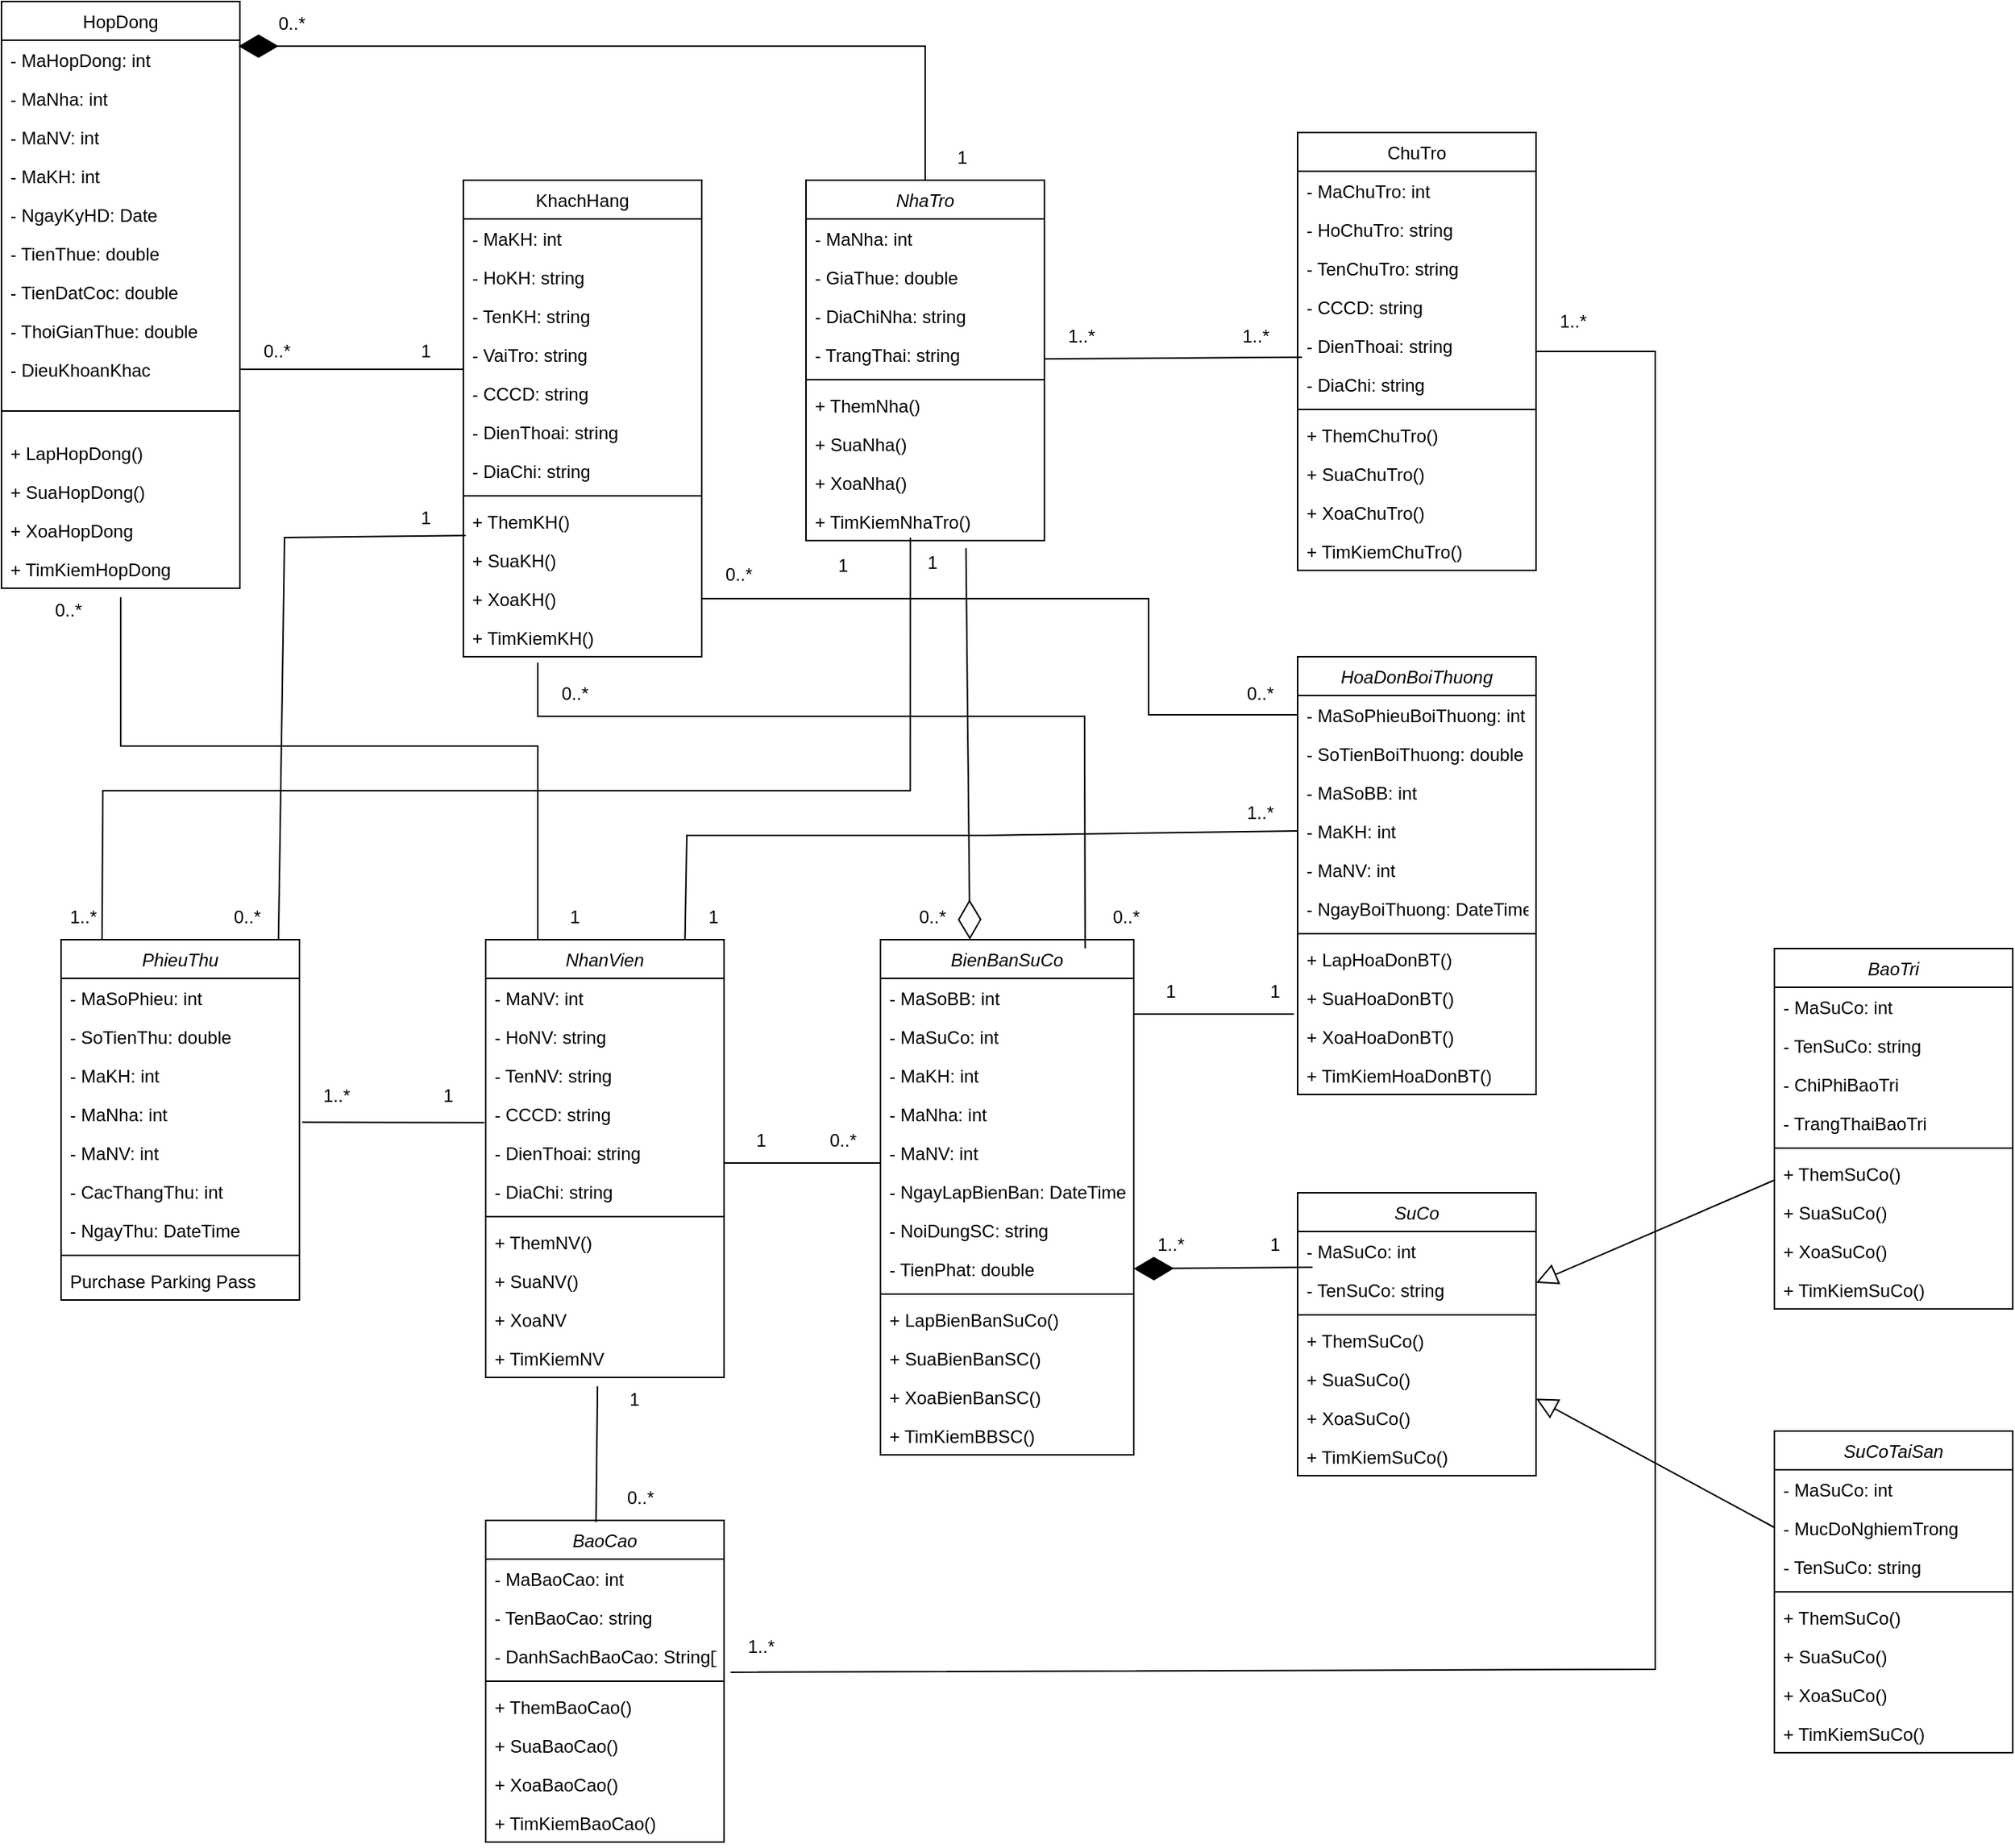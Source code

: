 <mxfile version="24.7.12">
  <diagram id="C5RBs43oDa-KdzZeNtuy" name="Page-1">
    <mxGraphModel dx="1467" dy="723" grid="1" gridSize="10" guides="1" tooltips="1" connect="1" arrows="1" fold="1" page="1" pageScale="1" pageWidth="827" pageHeight="1169" math="0" shadow="0">
      <root>
        <mxCell id="WIyWlLk6GJQsqaUBKTNV-0" />
        <mxCell id="WIyWlLk6GJQsqaUBKTNV-1" parent="WIyWlLk6GJQsqaUBKTNV-0" />
        <mxCell id="zkfFHV4jXpPFQw0GAbJ--0" value="NhanVien" style="swimlane;fontStyle=2;align=center;verticalAlign=top;childLayout=stackLayout;horizontal=1;startSize=26;horizontalStack=0;resizeParent=1;resizeLast=0;collapsible=1;marginBottom=0;rounded=0;shadow=0;strokeWidth=1;" parent="WIyWlLk6GJQsqaUBKTNV-1" vertex="1">
          <mxGeometry x="335" y="1070" width="160" height="294" as="geometry">
            <mxRectangle x="230" y="140" width="160" height="26" as="alternateBounds" />
          </mxGeometry>
        </mxCell>
        <mxCell id="zkfFHV4jXpPFQw0GAbJ--1" value="- MaNV: int" style="text;align=left;verticalAlign=top;spacingLeft=4;spacingRight=4;overflow=hidden;rotatable=0;points=[[0,0.5],[1,0.5]];portConstraint=eastwest;" parent="zkfFHV4jXpPFQw0GAbJ--0" vertex="1">
          <mxGeometry y="26" width="160" height="26" as="geometry" />
        </mxCell>
        <mxCell id="zkfFHV4jXpPFQw0GAbJ--2" value="- HoNV: string" style="text;align=left;verticalAlign=top;spacingLeft=4;spacingRight=4;overflow=hidden;rotatable=0;points=[[0,0.5],[1,0.5]];portConstraint=eastwest;rounded=0;shadow=0;html=0;" parent="zkfFHV4jXpPFQw0GAbJ--0" vertex="1">
          <mxGeometry y="52" width="160" height="26" as="geometry" />
        </mxCell>
        <mxCell id="zkfFHV4jXpPFQw0GAbJ--3" value="- TenNV: string" style="text;align=left;verticalAlign=top;spacingLeft=4;spacingRight=4;overflow=hidden;rotatable=0;points=[[0,0.5],[1,0.5]];portConstraint=eastwest;rounded=0;shadow=0;html=0;" parent="zkfFHV4jXpPFQw0GAbJ--0" vertex="1">
          <mxGeometry y="78" width="160" height="26" as="geometry" />
        </mxCell>
        <mxCell id="z7ZvyYDUAaC4kDJrTpxP-0" value="- CCCD: string" style="text;align=left;verticalAlign=top;spacingLeft=4;spacingRight=4;overflow=hidden;rotatable=0;points=[[0,0.5],[1,0.5]];portConstraint=eastwest;rounded=0;shadow=0;html=0;" parent="zkfFHV4jXpPFQw0GAbJ--0" vertex="1">
          <mxGeometry y="104" width="160" height="26" as="geometry" />
        </mxCell>
        <mxCell id="z7ZvyYDUAaC4kDJrTpxP-1" value="- DienThoai: string" style="text;align=left;verticalAlign=top;spacingLeft=4;spacingRight=4;overflow=hidden;rotatable=0;points=[[0,0.5],[1,0.5]];portConstraint=eastwest;rounded=0;shadow=0;html=0;" parent="zkfFHV4jXpPFQw0GAbJ--0" vertex="1">
          <mxGeometry y="130" width="160" height="26" as="geometry" />
        </mxCell>
        <mxCell id="z7ZvyYDUAaC4kDJrTpxP-2" value="- DiaChi: string" style="text;align=left;verticalAlign=top;spacingLeft=4;spacingRight=4;overflow=hidden;rotatable=0;points=[[0,0.5],[1,0.5]];portConstraint=eastwest;rounded=0;shadow=0;html=0;" parent="zkfFHV4jXpPFQw0GAbJ--0" vertex="1">
          <mxGeometry y="156" width="160" height="26" as="geometry" />
        </mxCell>
        <mxCell id="zkfFHV4jXpPFQw0GAbJ--4" value="" style="line;html=1;strokeWidth=1;align=left;verticalAlign=middle;spacingTop=-1;spacingLeft=3;spacingRight=3;rotatable=0;labelPosition=right;points=[];portConstraint=eastwest;" parent="zkfFHV4jXpPFQw0GAbJ--0" vertex="1">
          <mxGeometry y="182" width="160" height="8" as="geometry" />
        </mxCell>
        <mxCell id="z7ZvyYDUAaC4kDJrTpxP-94" value="+ ThemNV()" style="text;align=left;verticalAlign=top;spacingLeft=4;spacingRight=4;overflow=hidden;rotatable=0;points=[[0,0.5],[1,0.5]];portConstraint=eastwest;rounded=0;shadow=0;html=0;" parent="zkfFHV4jXpPFQw0GAbJ--0" vertex="1">
          <mxGeometry y="190" width="160" height="26" as="geometry" />
        </mxCell>
        <mxCell id="z7ZvyYDUAaC4kDJrTpxP-96" value="+ SuaNV()" style="text;align=left;verticalAlign=top;spacingLeft=4;spacingRight=4;overflow=hidden;rotatable=0;points=[[0,0.5],[1,0.5]];portConstraint=eastwest;rounded=0;shadow=0;html=0;" parent="zkfFHV4jXpPFQw0GAbJ--0" vertex="1">
          <mxGeometry y="216" width="160" height="26" as="geometry" />
        </mxCell>
        <mxCell id="z7ZvyYDUAaC4kDJrTpxP-95" value="+ XoaNV" style="text;align=left;verticalAlign=top;spacingLeft=4;spacingRight=4;overflow=hidden;rotatable=0;points=[[0,0.5],[1,0.5]];portConstraint=eastwest;rounded=0;shadow=0;html=0;" parent="zkfFHV4jXpPFQw0GAbJ--0" vertex="1">
          <mxGeometry y="242" width="160" height="26" as="geometry" />
        </mxCell>
        <mxCell id="z7ZvyYDUAaC4kDJrTpxP-97" value="+ TimKiemNV" style="text;align=left;verticalAlign=top;spacingLeft=4;spacingRight=4;overflow=hidden;rotatable=0;points=[[0,0.5],[1,0.5]];portConstraint=eastwest;rounded=0;shadow=0;html=0;" parent="zkfFHV4jXpPFQw0GAbJ--0" vertex="1">
          <mxGeometry y="268" width="160" height="26" as="geometry" />
        </mxCell>
        <mxCell id="zkfFHV4jXpPFQw0GAbJ--6" value="ChuTro" style="swimlane;fontStyle=0;align=center;verticalAlign=top;childLayout=stackLayout;horizontal=1;startSize=26;horizontalStack=0;resizeParent=1;resizeLast=0;collapsible=1;marginBottom=0;rounded=0;shadow=0;strokeWidth=1;" parent="WIyWlLk6GJQsqaUBKTNV-1" vertex="1">
          <mxGeometry x="880" y="528" width="160" height="294" as="geometry">
            <mxRectangle x="130" y="380" width="160" height="26" as="alternateBounds" />
          </mxGeometry>
        </mxCell>
        <mxCell id="zkfFHV4jXpPFQw0GAbJ--7" value="- MaChuTro: int" style="text;align=left;verticalAlign=top;spacingLeft=4;spacingRight=4;overflow=hidden;rotatable=0;points=[[0,0.5],[1,0.5]];portConstraint=eastwest;" parent="zkfFHV4jXpPFQw0GAbJ--6" vertex="1">
          <mxGeometry y="26" width="160" height="26" as="geometry" />
        </mxCell>
        <mxCell id="zkfFHV4jXpPFQw0GAbJ--8" value="- HoChuTro: string" style="text;align=left;verticalAlign=top;spacingLeft=4;spacingRight=4;overflow=hidden;rotatable=0;points=[[0,0.5],[1,0.5]];portConstraint=eastwest;rounded=0;shadow=0;html=0;" parent="zkfFHV4jXpPFQw0GAbJ--6" vertex="1">
          <mxGeometry y="52" width="160" height="26" as="geometry" />
        </mxCell>
        <mxCell id="z7ZvyYDUAaC4kDJrTpxP-4" value="- TenChuTro: string" style="text;align=left;verticalAlign=top;spacingLeft=4;spacingRight=4;overflow=hidden;rotatable=0;points=[[0,0.5],[1,0.5]];portConstraint=eastwest;rounded=0;shadow=0;html=0;" parent="zkfFHV4jXpPFQw0GAbJ--6" vertex="1">
          <mxGeometry y="78" width="160" height="26" as="geometry" />
        </mxCell>
        <mxCell id="z7ZvyYDUAaC4kDJrTpxP-5" value="- CCCD: string" style="text;align=left;verticalAlign=top;spacingLeft=4;spacingRight=4;overflow=hidden;rotatable=0;points=[[0,0.5],[1,0.5]];portConstraint=eastwest;rounded=0;shadow=0;html=0;" parent="zkfFHV4jXpPFQw0GAbJ--6" vertex="1">
          <mxGeometry y="104" width="160" height="26" as="geometry" />
        </mxCell>
        <mxCell id="z7ZvyYDUAaC4kDJrTpxP-6" value="- DienThoai: string" style="text;align=left;verticalAlign=top;spacingLeft=4;spacingRight=4;overflow=hidden;rotatable=0;points=[[0,0.5],[1,0.5]];portConstraint=eastwest;rounded=0;shadow=0;html=0;" parent="zkfFHV4jXpPFQw0GAbJ--6" vertex="1">
          <mxGeometry y="130" width="160" height="26" as="geometry" />
        </mxCell>
        <mxCell id="z7ZvyYDUAaC4kDJrTpxP-7" value="- DiaChi: string" style="text;align=left;verticalAlign=top;spacingLeft=4;spacingRight=4;overflow=hidden;rotatable=0;points=[[0,0.5],[1,0.5]];portConstraint=eastwest;rounded=0;shadow=0;html=0;" parent="zkfFHV4jXpPFQw0GAbJ--6" vertex="1">
          <mxGeometry y="156" width="160" height="26" as="geometry" />
        </mxCell>
        <mxCell id="zkfFHV4jXpPFQw0GAbJ--9" value="" style="line;html=1;strokeWidth=1;align=left;verticalAlign=middle;spacingTop=-1;spacingLeft=3;spacingRight=3;rotatable=0;labelPosition=right;points=[];portConstraint=eastwest;" parent="zkfFHV4jXpPFQw0GAbJ--6" vertex="1">
          <mxGeometry y="182" width="160" height="8" as="geometry" />
        </mxCell>
        <mxCell id="z7ZvyYDUAaC4kDJrTpxP-106" value="+ ThemChuTro()" style="text;align=left;verticalAlign=top;spacingLeft=4;spacingRight=4;overflow=hidden;rotatable=0;points=[[0,0.5],[1,0.5]];portConstraint=eastwest;rounded=0;shadow=0;html=0;" parent="zkfFHV4jXpPFQw0GAbJ--6" vertex="1">
          <mxGeometry y="190" width="160" height="26" as="geometry" />
        </mxCell>
        <mxCell id="z7ZvyYDUAaC4kDJrTpxP-108" value="+ SuaChuTro()" style="text;align=left;verticalAlign=top;spacingLeft=4;spacingRight=4;overflow=hidden;rotatable=0;points=[[0,0.5],[1,0.5]];portConstraint=eastwest;rounded=0;shadow=0;html=0;" parent="zkfFHV4jXpPFQw0GAbJ--6" vertex="1">
          <mxGeometry y="216" width="160" height="26" as="geometry" />
        </mxCell>
        <mxCell id="z7ZvyYDUAaC4kDJrTpxP-109" value="+ XoaChuTro()" style="text;align=left;verticalAlign=top;spacingLeft=4;spacingRight=4;overflow=hidden;rotatable=0;points=[[0,0.5],[1,0.5]];portConstraint=eastwest;rounded=0;shadow=0;html=0;" parent="zkfFHV4jXpPFQw0GAbJ--6" vertex="1">
          <mxGeometry y="242" width="160" height="26" as="geometry" />
        </mxCell>
        <mxCell id="z7ZvyYDUAaC4kDJrTpxP-107" value="+ TimKiemChuTro()" style="text;align=left;verticalAlign=top;spacingLeft=4;spacingRight=4;overflow=hidden;rotatable=0;points=[[0,0.5],[1,0.5]];portConstraint=eastwest;rounded=0;shadow=0;html=0;" parent="zkfFHV4jXpPFQw0GAbJ--6" vertex="1">
          <mxGeometry y="268" width="160" height="26" as="geometry" />
        </mxCell>
        <mxCell id="zkfFHV4jXpPFQw0GAbJ--13" value="HopDong" style="swimlane;fontStyle=0;align=center;verticalAlign=top;childLayout=stackLayout;horizontal=1;startSize=26;horizontalStack=0;resizeParent=1;resizeLast=0;collapsible=1;marginBottom=0;rounded=0;shadow=0;strokeWidth=1;" parent="WIyWlLk6GJQsqaUBKTNV-1" vertex="1">
          <mxGeometry x="10" y="440" width="160" height="394" as="geometry">
            <mxRectangle x="350" y="620" width="170" height="26" as="alternateBounds" />
          </mxGeometry>
        </mxCell>
        <mxCell id="zkfFHV4jXpPFQw0GAbJ--14" value="- MaHopDong: int" style="text;align=left;verticalAlign=top;spacingLeft=4;spacingRight=4;overflow=hidden;rotatable=0;points=[[0,0.5],[1,0.5]];portConstraint=eastwest;" parent="zkfFHV4jXpPFQw0GAbJ--13" vertex="1">
          <mxGeometry y="26" width="160" height="26" as="geometry" />
        </mxCell>
        <mxCell id="z7ZvyYDUAaC4kDJrTpxP-17" value="- MaNha: int" style="text;align=left;verticalAlign=top;spacingLeft=4;spacingRight=4;overflow=hidden;rotatable=0;points=[[0,0.5],[1,0.5]];portConstraint=eastwest;" parent="zkfFHV4jXpPFQw0GAbJ--13" vertex="1">
          <mxGeometry y="52" width="160" height="26" as="geometry" />
        </mxCell>
        <mxCell id="z7ZvyYDUAaC4kDJrTpxP-18" value="- MaNV: int" style="text;align=left;verticalAlign=top;spacingLeft=4;spacingRight=4;overflow=hidden;rotatable=0;points=[[0,0.5],[1,0.5]];portConstraint=eastwest;" parent="zkfFHV4jXpPFQw0GAbJ--13" vertex="1">
          <mxGeometry y="78" width="160" height="26" as="geometry" />
        </mxCell>
        <mxCell id="z7ZvyYDUAaC4kDJrTpxP-19" value="- MaKH: int" style="text;align=left;verticalAlign=top;spacingLeft=4;spacingRight=4;overflow=hidden;rotatable=0;points=[[0,0.5],[1,0.5]];portConstraint=eastwest;" parent="zkfFHV4jXpPFQw0GAbJ--13" vertex="1">
          <mxGeometry y="104" width="160" height="26" as="geometry" />
        </mxCell>
        <mxCell id="z7ZvyYDUAaC4kDJrTpxP-20" value="- NgayKyHD: Date" style="text;align=left;verticalAlign=top;spacingLeft=4;spacingRight=4;overflow=hidden;rotatable=0;points=[[0,0.5],[1,0.5]];portConstraint=eastwest;" parent="zkfFHV4jXpPFQw0GAbJ--13" vertex="1">
          <mxGeometry y="130" width="160" height="26" as="geometry" />
        </mxCell>
        <mxCell id="z7ZvyYDUAaC4kDJrTpxP-21" value="- TienThue: double" style="text;align=left;verticalAlign=top;spacingLeft=4;spacingRight=4;overflow=hidden;rotatable=0;points=[[0,0.5],[1,0.5]];portConstraint=eastwest;" parent="zkfFHV4jXpPFQw0GAbJ--13" vertex="1">
          <mxGeometry y="156" width="160" height="26" as="geometry" />
        </mxCell>
        <mxCell id="z7ZvyYDUAaC4kDJrTpxP-22" value="- TienDatCoc: double" style="text;align=left;verticalAlign=top;spacingLeft=4;spacingRight=4;overflow=hidden;rotatable=0;points=[[0,0.5],[1,0.5]];portConstraint=eastwest;" parent="zkfFHV4jXpPFQw0GAbJ--13" vertex="1">
          <mxGeometry y="182" width="160" height="26" as="geometry" />
        </mxCell>
        <mxCell id="z7ZvyYDUAaC4kDJrTpxP-23" value="- ThoiGianThue: double" style="text;align=left;verticalAlign=top;spacingLeft=4;spacingRight=4;overflow=hidden;rotatable=0;points=[[0,0.5],[1,0.5]];portConstraint=eastwest;" parent="zkfFHV4jXpPFQw0GAbJ--13" vertex="1">
          <mxGeometry y="208" width="160" height="26" as="geometry" />
        </mxCell>
        <mxCell id="z7ZvyYDUAaC4kDJrTpxP-24" value="- DieuKhoanKhac" style="text;align=left;verticalAlign=top;spacingLeft=4;spacingRight=4;overflow=hidden;rotatable=0;points=[[0,0.5],[1,0.5]];portConstraint=eastwest;rounded=0;shadow=0;html=0;" parent="zkfFHV4jXpPFQw0GAbJ--13" vertex="1">
          <mxGeometry y="234" width="160" height="26" as="geometry" />
        </mxCell>
        <mxCell id="zkfFHV4jXpPFQw0GAbJ--15" value="" style="line;html=1;strokeWidth=1;align=left;verticalAlign=middle;spacingTop=-1;spacingLeft=3;spacingRight=3;rotatable=0;labelPosition=right;points=[];portConstraint=eastwest;" parent="zkfFHV4jXpPFQw0GAbJ--13" vertex="1">
          <mxGeometry y="260" width="160" height="30" as="geometry" />
        </mxCell>
        <mxCell id="z7ZvyYDUAaC4kDJrTpxP-113" value="+ LapHopDong()" style="text;align=left;verticalAlign=top;spacingLeft=4;spacingRight=4;overflow=hidden;rotatable=0;points=[[0,0.5],[1,0.5]];portConstraint=eastwest;rounded=0;shadow=0;html=0;" parent="zkfFHV4jXpPFQw0GAbJ--13" vertex="1">
          <mxGeometry y="290" width="160" height="26" as="geometry" />
        </mxCell>
        <mxCell id="z7ZvyYDUAaC4kDJrTpxP-110" value="+ SuaHopDong()" style="text;align=left;verticalAlign=top;spacingLeft=4;spacingRight=4;overflow=hidden;rotatable=0;points=[[0,0.5],[1,0.5]];portConstraint=eastwest;rounded=0;shadow=0;html=0;" parent="zkfFHV4jXpPFQw0GAbJ--13" vertex="1">
          <mxGeometry y="316" width="160" height="26" as="geometry" />
        </mxCell>
        <mxCell id="z7ZvyYDUAaC4kDJrTpxP-115" value="+ XoaHopDong" style="text;align=left;verticalAlign=top;spacingLeft=4;spacingRight=4;overflow=hidden;rotatable=0;points=[[0,0.5],[1,0.5]];portConstraint=eastwest;rounded=0;shadow=0;html=0;" parent="zkfFHV4jXpPFQw0GAbJ--13" vertex="1">
          <mxGeometry y="342" width="160" height="26" as="geometry" />
        </mxCell>
        <mxCell id="z7ZvyYDUAaC4kDJrTpxP-114" value="+ TimKiemHopDong" style="text;align=left;verticalAlign=top;spacingLeft=4;spacingRight=4;overflow=hidden;rotatable=0;points=[[0,0.5],[1,0.5]];portConstraint=eastwest;rounded=0;shadow=0;html=0;" parent="zkfFHV4jXpPFQw0GAbJ--13" vertex="1">
          <mxGeometry y="368" width="160" height="26" as="geometry" />
        </mxCell>
        <mxCell id="zkfFHV4jXpPFQw0GAbJ--17" value="KhachHang" style="swimlane;fontStyle=0;align=center;verticalAlign=top;childLayout=stackLayout;horizontal=1;startSize=26;horizontalStack=0;resizeParent=1;resizeLast=0;collapsible=1;marginBottom=0;rounded=0;shadow=0;strokeWidth=1;" parent="WIyWlLk6GJQsqaUBKTNV-1" vertex="1">
          <mxGeometry x="320" y="560" width="160" height="320" as="geometry">
            <mxRectangle x="508" y="120" width="160" height="26" as="alternateBounds" />
          </mxGeometry>
        </mxCell>
        <mxCell id="zkfFHV4jXpPFQw0GAbJ--18" value="- MaKH: int" style="text;align=left;verticalAlign=top;spacingLeft=4;spacingRight=4;overflow=hidden;rotatable=0;points=[[0,0.5],[1,0.5]];portConstraint=eastwest;" parent="zkfFHV4jXpPFQw0GAbJ--17" vertex="1">
          <mxGeometry y="26" width="160" height="26" as="geometry" />
        </mxCell>
        <mxCell id="zkfFHV4jXpPFQw0GAbJ--19" value="- HoKH: string" style="text;align=left;verticalAlign=top;spacingLeft=4;spacingRight=4;overflow=hidden;rotatable=0;points=[[0,0.5],[1,0.5]];portConstraint=eastwest;rounded=0;shadow=0;html=0;" parent="zkfFHV4jXpPFQw0GAbJ--17" vertex="1">
          <mxGeometry y="52" width="160" height="26" as="geometry" />
        </mxCell>
        <mxCell id="zkfFHV4jXpPFQw0GAbJ--20" value="- TenKH: string" style="text;align=left;verticalAlign=top;spacingLeft=4;spacingRight=4;overflow=hidden;rotatable=0;points=[[0,0.5],[1,0.5]];portConstraint=eastwest;rounded=0;shadow=0;html=0;" parent="zkfFHV4jXpPFQw0GAbJ--17" vertex="1">
          <mxGeometry y="78" width="160" height="26" as="geometry" />
        </mxCell>
        <mxCell id="Shgnlc-UMrFx-LHVhm1D-0" value="- VaiTro: string" style="text;align=left;verticalAlign=top;spacingLeft=4;spacingRight=4;overflow=hidden;rotatable=0;points=[[0,0.5],[1,0.5]];portConstraint=eastwest;rounded=0;shadow=0;html=0;" parent="zkfFHV4jXpPFQw0GAbJ--17" vertex="1">
          <mxGeometry y="104" width="160" height="26" as="geometry" />
        </mxCell>
        <mxCell id="zkfFHV4jXpPFQw0GAbJ--21" value="- CCCD: string" style="text;align=left;verticalAlign=top;spacingLeft=4;spacingRight=4;overflow=hidden;rotatable=0;points=[[0,0.5],[1,0.5]];portConstraint=eastwest;rounded=0;shadow=0;html=0;" parent="zkfFHV4jXpPFQw0GAbJ--17" vertex="1">
          <mxGeometry y="130" width="160" height="26" as="geometry" />
        </mxCell>
        <mxCell id="zkfFHV4jXpPFQw0GAbJ--22" value="- DienThoai: string" style="text;align=left;verticalAlign=top;spacingLeft=4;spacingRight=4;overflow=hidden;rotatable=0;points=[[0,0.5],[1,0.5]];portConstraint=eastwest;rounded=0;shadow=0;html=0;" parent="zkfFHV4jXpPFQw0GAbJ--17" vertex="1">
          <mxGeometry y="156" width="160" height="26" as="geometry" />
        </mxCell>
        <mxCell id="z7ZvyYDUAaC4kDJrTpxP-3" value="- DiaChi: string" style="text;align=left;verticalAlign=top;spacingLeft=4;spacingRight=4;overflow=hidden;rotatable=0;points=[[0,0.5],[1,0.5]];portConstraint=eastwest;rounded=0;shadow=0;html=0;" parent="zkfFHV4jXpPFQw0GAbJ--17" vertex="1">
          <mxGeometry y="182" width="160" height="26" as="geometry" />
        </mxCell>
        <mxCell id="zkfFHV4jXpPFQw0GAbJ--23" value="" style="line;html=1;strokeWidth=1;align=left;verticalAlign=middle;spacingTop=-1;spacingLeft=3;spacingRight=3;rotatable=0;labelPosition=right;points=[];portConstraint=eastwest;" parent="zkfFHV4jXpPFQw0GAbJ--17" vertex="1">
          <mxGeometry y="208" width="160" height="8" as="geometry" />
        </mxCell>
        <mxCell id="z7ZvyYDUAaC4kDJrTpxP-98" value="+ ThemKH()" style="text;align=left;verticalAlign=top;spacingLeft=4;spacingRight=4;overflow=hidden;rotatable=0;points=[[0,0.5],[1,0.5]];portConstraint=eastwest;rounded=0;shadow=0;html=0;" parent="zkfFHV4jXpPFQw0GAbJ--17" vertex="1">
          <mxGeometry y="216" width="160" height="26" as="geometry" />
        </mxCell>
        <mxCell id="z7ZvyYDUAaC4kDJrTpxP-101" value="+ SuaKH()" style="text;align=left;verticalAlign=top;spacingLeft=4;spacingRight=4;overflow=hidden;rotatable=0;points=[[0,0.5],[1,0.5]];portConstraint=eastwest;rounded=0;shadow=0;html=0;" parent="zkfFHV4jXpPFQw0GAbJ--17" vertex="1">
          <mxGeometry y="242" width="160" height="26" as="geometry" />
        </mxCell>
        <mxCell id="z7ZvyYDUAaC4kDJrTpxP-100" value="+ XoaKH()" style="text;align=left;verticalAlign=top;spacingLeft=4;spacingRight=4;overflow=hidden;rotatable=0;points=[[0,0.5],[1,0.5]];portConstraint=eastwest;rounded=0;shadow=0;html=0;" parent="zkfFHV4jXpPFQw0GAbJ--17" vertex="1">
          <mxGeometry y="268" width="160" height="26" as="geometry" />
        </mxCell>
        <mxCell id="z7ZvyYDUAaC4kDJrTpxP-99" value="+ TimKiemKH()" style="text;align=left;verticalAlign=top;spacingLeft=4;spacingRight=4;overflow=hidden;rotatable=0;points=[[0,0.5],[1,0.5]];portConstraint=eastwest;rounded=0;shadow=0;html=0;" parent="zkfFHV4jXpPFQw0GAbJ--17" vertex="1">
          <mxGeometry y="294" width="160" height="26" as="geometry" />
        </mxCell>
        <mxCell id="z7ZvyYDUAaC4kDJrTpxP-8" value="NhaTro" style="swimlane;fontStyle=2;align=center;verticalAlign=top;childLayout=stackLayout;horizontal=1;startSize=26;horizontalStack=0;resizeParent=1;resizeLast=0;collapsible=1;marginBottom=0;rounded=0;shadow=0;strokeWidth=1;" parent="WIyWlLk6GJQsqaUBKTNV-1" vertex="1">
          <mxGeometry x="550" y="560" width="160" height="242" as="geometry">
            <mxRectangle x="230" y="140" width="160" height="26" as="alternateBounds" />
          </mxGeometry>
        </mxCell>
        <mxCell id="z7ZvyYDUAaC4kDJrTpxP-9" value="- MaNha: int" style="text;align=left;verticalAlign=top;spacingLeft=4;spacingRight=4;overflow=hidden;rotatable=0;points=[[0,0.5],[1,0.5]];portConstraint=eastwest;" parent="z7ZvyYDUAaC4kDJrTpxP-8" vertex="1">
          <mxGeometry y="26" width="160" height="26" as="geometry" />
        </mxCell>
        <mxCell id="z7ZvyYDUAaC4kDJrTpxP-10" value="- GiaThue: double" style="text;align=left;verticalAlign=top;spacingLeft=4;spacingRight=4;overflow=hidden;rotatable=0;points=[[0,0.5],[1,0.5]];portConstraint=eastwest;rounded=0;shadow=0;html=0;" parent="z7ZvyYDUAaC4kDJrTpxP-8" vertex="1">
          <mxGeometry y="52" width="160" height="26" as="geometry" />
        </mxCell>
        <mxCell id="z7ZvyYDUAaC4kDJrTpxP-11" value="- DiaChiNha: string" style="text;align=left;verticalAlign=top;spacingLeft=4;spacingRight=4;overflow=hidden;rotatable=0;points=[[0,0.5],[1,0.5]];portConstraint=eastwest;rounded=0;shadow=0;html=0;" parent="z7ZvyYDUAaC4kDJrTpxP-8" vertex="1">
          <mxGeometry y="78" width="160" height="26" as="geometry" />
        </mxCell>
        <mxCell id="z7ZvyYDUAaC4kDJrTpxP-12" value="- TrangThai: string" style="text;align=left;verticalAlign=top;spacingLeft=4;spacingRight=4;overflow=hidden;rotatable=0;points=[[0,0.5],[1,0.5]];portConstraint=eastwest;rounded=0;shadow=0;html=0;" parent="z7ZvyYDUAaC4kDJrTpxP-8" vertex="1">
          <mxGeometry y="104" width="160" height="26" as="geometry" />
        </mxCell>
        <mxCell id="z7ZvyYDUAaC4kDJrTpxP-15" value="" style="line;html=1;strokeWidth=1;align=left;verticalAlign=middle;spacingTop=-1;spacingLeft=3;spacingRight=3;rotatable=0;labelPosition=right;points=[];portConstraint=eastwest;" parent="z7ZvyYDUAaC4kDJrTpxP-8" vertex="1">
          <mxGeometry y="130" width="160" height="8" as="geometry" />
        </mxCell>
        <mxCell id="z7ZvyYDUAaC4kDJrTpxP-102" value="+ ThemNha()" style="text;align=left;verticalAlign=top;spacingLeft=4;spacingRight=4;overflow=hidden;rotatable=0;points=[[0,0.5],[1,0.5]];portConstraint=eastwest;rounded=0;shadow=0;html=0;" parent="z7ZvyYDUAaC4kDJrTpxP-8" vertex="1">
          <mxGeometry y="138" width="160" height="26" as="geometry" />
        </mxCell>
        <mxCell id="z7ZvyYDUAaC4kDJrTpxP-103" value="+ SuaNha()" style="text;align=left;verticalAlign=top;spacingLeft=4;spacingRight=4;overflow=hidden;rotatable=0;points=[[0,0.5],[1,0.5]];portConstraint=eastwest;rounded=0;shadow=0;html=0;" parent="z7ZvyYDUAaC4kDJrTpxP-8" vertex="1">
          <mxGeometry y="164" width="160" height="26" as="geometry" />
        </mxCell>
        <mxCell id="z7ZvyYDUAaC4kDJrTpxP-104" value="+ XoaNha()" style="text;align=left;verticalAlign=top;spacingLeft=4;spacingRight=4;overflow=hidden;rotatable=0;points=[[0,0.5],[1,0.5]];portConstraint=eastwest;rounded=0;shadow=0;html=0;" parent="z7ZvyYDUAaC4kDJrTpxP-8" vertex="1">
          <mxGeometry y="190" width="160" height="26" as="geometry" />
        </mxCell>
        <mxCell id="z7ZvyYDUAaC4kDJrTpxP-105" value="+ TimKiemNhaTro()" style="text;align=left;verticalAlign=top;spacingLeft=4;spacingRight=4;overflow=hidden;rotatable=0;points=[[0,0.5],[1,0.5]];portConstraint=eastwest;rounded=0;shadow=0;html=0;" parent="z7ZvyYDUAaC4kDJrTpxP-8" vertex="1">
          <mxGeometry y="216" width="160" height="26" as="geometry" />
        </mxCell>
        <mxCell id="z7ZvyYDUAaC4kDJrTpxP-25" value="SuCo" style="swimlane;fontStyle=2;align=center;verticalAlign=top;childLayout=stackLayout;horizontal=1;startSize=26;horizontalStack=0;resizeParent=1;resizeLast=0;collapsible=1;marginBottom=0;rounded=0;shadow=0;strokeWidth=1;" parent="WIyWlLk6GJQsqaUBKTNV-1" vertex="1">
          <mxGeometry x="880" y="1240" width="160" height="190" as="geometry">
            <mxRectangle x="230" y="140" width="160" height="26" as="alternateBounds" />
          </mxGeometry>
        </mxCell>
        <mxCell id="z7ZvyYDUAaC4kDJrTpxP-26" value="- MaSuCo: int" style="text;align=left;verticalAlign=top;spacingLeft=4;spacingRight=4;overflow=hidden;rotatable=0;points=[[0,0.5],[1,0.5]];portConstraint=eastwest;" parent="z7ZvyYDUAaC4kDJrTpxP-25" vertex="1">
          <mxGeometry y="26" width="160" height="26" as="geometry" />
        </mxCell>
        <mxCell id="z7ZvyYDUAaC4kDJrTpxP-27" value="- TenSuCo: string" style="text;align=left;verticalAlign=top;spacingLeft=4;spacingRight=4;overflow=hidden;rotatable=0;points=[[0,0.5],[1,0.5]];portConstraint=eastwest;rounded=0;shadow=0;html=0;" parent="z7ZvyYDUAaC4kDJrTpxP-25" vertex="1">
          <mxGeometry y="52" width="160" height="26" as="geometry" />
        </mxCell>
        <mxCell id="z7ZvyYDUAaC4kDJrTpxP-30" value="" style="line;html=1;strokeWidth=1;align=left;verticalAlign=middle;spacingTop=-1;spacingLeft=3;spacingRight=3;rotatable=0;labelPosition=right;points=[];portConstraint=eastwest;" parent="z7ZvyYDUAaC4kDJrTpxP-25" vertex="1">
          <mxGeometry y="78" width="160" height="8" as="geometry" />
        </mxCell>
        <mxCell id="z7ZvyYDUAaC4kDJrTpxP-121" value="+ ThemSuCo()" style="text;align=left;verticalAlign=top;spacingLeft=4;spacingRight=4;overflow=hidden;rotatable=0;points=[[0,0.5],[1,0.5]];portConstraint=eastwest;rounded=0;shadow=0;html=0;" parent="z7ZvyYDUAaC4kDJrTpxP-25" vertex="1">
          <mxGeometry y="86" width="160" height="26" as="geometry" />
        </mxCell>
        <mxCell id="z7ZvyYDUAaC4kDJrTpxP-123" value="+ SuaSuCo()" style="text;align=left;verticalAlign=top;spacingLeft=4;spacingRight=4;overflow=hidden;rotatable=0;points=[[0,0.5],[1,0.5]];portConstraint=eastwest;rounded=0;shadow=0;html=0;" parent="z7ZvyYDUAaC4kDJrTpxP-25" vertex="1">
          <mxGeometry y="112" width="160" height="26" as="geometry" />
        </mxCell>
        <mxCell id="z7ZvyYDUAaC4kDJrTpxP-124" value="+ XoaSuCo()" style="text;align=left;verticalAlign=top;spacingLeft=4;spacingRight=4;overflow=hidden;rotatable=0;points=[[0,0.5],[1,0.5]];portConstraint=eastwest;rounded=0;shadow=0;html=0;" parent="z7ZvyYDUAaC4kDJrTpxP-25" vertex="1">
          <mxGeometry y="138" width="160" height="26" as="geometry" />
        </mxCell>
        <mxCell id="z7ZvyYDUAaC4kDJrTpxP-122" value="+ TimKiemSuCo()" style="text;align=left;verticalAlign=top;spacingLeft=4;spacingRight=4;overflow=hidden;rotatable=0;points=[[0,0.5],[1,0.5]];portConstraint=eastwest;rounded=0;shadow=0;html=0;" parent="z7ZvyYDUAaC4kDJrTpxP-25" vertex="1">
          <mxGeometry y="164" width="160" height="26" as="geometry" />
        </mxCell>
        <mxCell id="z7ZvyYDUAaC4kDJrTpxP-32" value="PhieuThu" style="swimlane;fontStyle=2;align=center;verticalAlign=top;childLayout=stackLayout;horizontal=1;startSize=26;horizontalStack=0;resizeParent=1;resizeLast=0;collapsible=1;marginBottom=0;rounded=0;shadow=0;strokeWidth=1;" parent="WIyWlLk6GJQsqaUBKTNV-1" vertex="1">
          <mxGeometry x="50" y="1070" width="160" height="242" as="geometry">
            <mxRectangle x="230" y="140" width="160" height="26" as="alternateBounds" />
          </mxGeometry>
        </mxCell>
        <mxCell id="z7ZvyYDUAaC4kDJrTpxP-33" value="- MaSoPhieu: int" style="text;align=left;verticalAlign=top;spacingLeft=4;spacingRight=4;overflow=hidden;rotatable=0;points=[[0,0.5],[1,0.5]];portConstraint=eastwest;" parent="z7ZvyYDUAaC4kDJrTpxP-32" vertex="1">
          <mxGeometry y="26" width="160" height="26" as="geometry" />
        </mxCell>
        <mxCell id="z7ZvyYDUAaC4kDJrTpxP-34" value="- SoTienThu: double" style="text;align=left;verticalAlign=top;spacingLeft=4;spacingRight=4;overflow=hidden;rotatable=0;points=[[0,0.5],[1,0.5]];portConstraint=eastwest;rounded=0;shadow=0;html=0;" parent="z7ZvyYDUAaC4kDJrTpxP-32" vertex="1">
          <mxGeometry y="52" width="160" height="26" as="geometry" />
        </mxCell>
        <mxCell id="z7ZvyYDUAaC4kDJrTpxP-41" value="- MaKH: int" style="text;align=left;verticalAlign=top;spacingLeft=4;spacingRight=4;overflow=hidden;rotatable=0;points=[[0,0.5],[1,0.5]];portConstraint=eastwest;" parent="z7ZvyYDUAaC4kDJrTpxP-32" vertex="1">
          <mxGeometry y="78" width="160" height="26" as="geometry" />
        </mxCell>
        <mxCell id="z7ZvyYDUAaC4kDJrTpxP-39" value="- MaNha: int" style="text;align=left;verticalAlign=top;spacingLeft=4;spacingRight=4;overflow=hidden;rotatable=0;points=[[0,0.5],[1,0.5]];portConstraint=eastwest;" parent="z7ZvyYDUAaC4kDJrTpxP-32" vertex="1">
          <mxGeometry y="104" width="160" height="26" as="geometry" />
        </mxCell>
        <mxCell id="z7ZvyYDUAaC4kDJrTpxP-40" value="- MaNV: int" style="text;align=left;verticalAlign=top;spacingLeft=4;spacingRight=4;overflow=hidden;rotatable=0;points=[[0,0.5],[1,0.5]];portConstraint=eastwest;" parent="z7ZvyYDUAaC4kDJrTpxP-32" vertex="1">
          <mxGeometry y="130" width="160" height="26" as="geometry" />
        </mxCell>
        <mxCell id="z7ZvyYDUAaC4kDJrTpxP-35" value="- CacThangThu: int" style="text;align=left;verticalAlign=top;spacingLeft=4;spacingRight=4;overflow=hidden;rotatable=0;points=[[0,0.5],[1,0.5]];portConstraint=eastwest;rounded=0;shadow=0;html=0;" parent="z7ZvyYDUAaC4kDJrTpxP-32" vertex="1">
          <mxGeometry y="156" width="160" height="26" as="geometry" />
        </mxCell>
        <mxCell id="z7ZvyYDUAaC4kDJrTpxP-36" value="- NgayThu: DateTime" style="text;align=left;verticalAlign=top;spacingLeft=4;spacingRight=4;overflow=hidden;rotatable=0;points=[[0,0.5],[1,0.5]];portConstraint=eastwest;rounded=0;shadow=0;html=0;" parent="z7ZvyYDUAaC4kDJrTpxP-32" vertex="1">
          <mxGeometry y="182" width="160" height="26" as="geometry" />
        </mxCell>
        <mxCell id="z7ZvyYDUAaC4kDJrTpxP-37" value="" style="line;html=1;strokeWidth=1;align=left;verticalAlign=middle;spacingTop=-1;spacingLeft=3;spacingRight=3;rotatable=0;labelPosition=right;points=[];portConstraint=eastwest;" parent="z7ZvyYDUAaC4kDJrTpxP-32" vertex="1">
          <mxGeometry y="208" width="160" height="8" as="geometry" />
        </mxCell>
        <mxCell id="z7ZvyYDUAaC4kDJrTpxP-38" value="Purchase Parking Pass" style="text;align=left;verticalAlign=top;spacingLeft=4;spacingRight=4;overflow=hidden;rotatable=0;points=[[0,0.5],[1,0.5]];portConstraint=eastwest;" parent="z7ZvyYDUAaC4kDJrTpxP-32" vertex="1">
          <mxGeometry y="216" width="160" height="26" as="geometry" />
        </mxCell>
        <mxCell id="z7ZvyYDUAaC4kDJrTpxP-42" value="BienBanSuCo" style="swimlane;fontStyle=2;align=center;verticalAlign=top;childLayout=stackLayout;horizontal=1;startSize=26;horizontalStack=0;resizeParent=1;resizeLast=0;collapsible=1;marginBottom=0;rounded=0;shadow=0;strokeWidth=1;" parent="WIyWlLk6GJQsqaUBKTNV-1" vertex="1">
          <mxGeometry x="600" y="1070" width="170" height="346" as="geometry">
            <mxRectangle x="230" y="140" width="160" height="26" as="alternateBounds" />
          </mxGeometry>
        </mxCell>
        <mxCell id="z7ZvyYDUAaC4kDJrTpxP-43" value="- MaSoBB: int" style="text;align=left;verticalAlign=top;spacingLeft=4;spacingRight=4;overflow=hidden;rotatable=0;points=[[0,0.5],[1,0.5]];portConstraint=eastwest;" parent="z7ZvyYDUAaC4kDJrTpxP-42" vertex="1">
          <mxGeometry y="26" width="170" height="26" as="geometry" />
        </mxCell>
        <mxCell id="z7ZvyYDUAaC4kDJrTpxP-52" value="- MaSuCo: int" style="text;align=left;verticalAlign=top;spacingLeft=4;spacingRight=4;overflow=hidden;rotatable=0;points=[[0,0.5],[1,0.5]];portConstraint=eastwest;" parent="z7ZvyYDUAaC4kDJrTpxP-42" vertex="1">
          <mxGeometry y="52" width="170" height="26" as="geometry" />
        </mxCell>
        <mxCell id="z7ZvyYDUAaC4kDJrTpxP-45" value="- MaKH: int" style="text;align=left;verticalAlign=top;spacingLeft=4;spacingRight=4;overflow=hidden;rotatable=0;points=[[0,0.5],[1,0.5]];portConstraint=eastwest;" parent="z7ZvyYDUAaC4kDJrTpxP-42" vertex="1">
          <mxGeometry y="78" width="170" height="26" as="geometry" />
        </mxCell>
        <mxCell id="z7ZvyYDUAaC4kDJrTpxP-46" value="- MaNha: int" style="text;align=left;verticalAlign=top;spacingLeft=4;spacingRight=4;overflow=hidden;rotatable=0;points=[[0,0.5],[1,0.5]];portConstraint=eastwest;" parent="z7ZvyYDUAaC4kDJrTpxP-42" vertex="1">
          <mxGeometry y="104" width="170" height="26" as="geometry" />
        </mxCell>
        <mxCell id="z7ZvyYDUAaC4kDJrTpxP-47" value="- MaNV: int" style="text;align=left;verticalAlign=top;spacingLeft=4;spacingRight=4;overflow=hidden;rotatable=0;points=[[0,0.5],[1,0.5]];portConstraint=eastwest;" parent="z7ZvyYDUAaC4kDJrTpxP-42" vertex="1">
          <mxGeometry y="130" width="170" height="26" as="geometry" />
        </mxCell>
        <mxCell id="z7ZvyYDUAaC4kDJrTpxP-54" value="- NgayLapBienBan: DateTime" style="text;align=left;verticalAlign=top;spacingLeft=4;spacingRight=4;overflow=hidden;rotatable=0;points=[[0,0.5],[1,0.5]];portConstraint=eastwest;rounded=0;shadow=0;html=0;" parent="z7ZvyYDUAaC4kDJrTpxP-42" vertex="1">
          <mxGeometry y="156" width="170" height="26" as="geometry" />
        </mxCell>
        <mxCell id="z7ZvyYDUAaC4kDJrTpxP-48" value="- NoiDungSC: string" style="text;align=left;verticalAlign=top;spacingLeft=4;spacingRight=4;overflow=hidden;rotatable=0;points=[[0,0.5],[1,0.5]];portConstraint=eastwest;rounded=0;shadow=0;html=0;" parent="z7ZvyYDUAaC4kDJrTpxP-42" vertex="1">
          <mxGeometry y="182" width="170" height="26" as="geometry" />
        </mxCell>
        <mxCell id="z7ZvyYDUAaC4kDJrTpxP-53" value="- TienPhat: double" style="text;align=left;verticalAlign=top;spacingLeft=4;spacingRight=4;overflow=hidden;rotatable=0;points=[[0,0.5],[1,0.5]];portConstraint=eastwest;rounded=0;shadow=0;html=0;" parent="z7ZvyYDUAaC4kDJrTpxP-42" vertex="1">
          <mxGeometry y="208" width="170" height="26" as="geometry" />
        </mxCell>
        <mxCell id="z7ZvyYDUAaC4kDJrTpxP-50" value="" style="line;html=1;strokeWidth=1;align=left;verticalAlign=middle;spacingTop=-1;spacingLeft=3;spacingRight=3;rotatable=0;labelPosition=right;points=[];portConstraint=eastwest;" parent="z7ZvyYDUAaC4kDJrTpxP-42" vertex="1">
          <mxGeometry y="234" width="170" height="8" as="geometry" />
        </mxCell>
        <mxCell id="z7ZvyYDUAaC4kDJrTpxP-117" value="+ LapBienBanSuCo()" style="text;align=left;verticalAlign=top;spacingLeft=4;spacingRight=4;overflow=hidden;rotatable=0;points=[[0,0.5],[1,0.5]];portConstraint=eastwest;rounded=0;shadow=0;html=0;" parent="z7ZvyYDUAaC4kDJrTpxP-42" vertex="1">
          <mxGeometry y="242" width="170" height="26" as="geometry" />
        </mxCell>
        <mxCell id="z7ZvyYDUAaC4kDJrTpxP-119" value="+ SuaBienBanSC()" style="text;align=left;verticalAlign=top;spacingLeft=4;spacingRight=4;overflow=hidden;rotatable=0;points=[[0,0.5],[1,0.5]];portConstraint=eastwest;rounded=0;shadow=0;html=0;" parent="z7ZvyYDUAaC4kDJrTpxP-42" vertex="1">
          <mxGeometry y="268" width="170" height="26" as="geometry" />
        </mxCell>
        <mxCell id="z7ZvyYDUAaC4kDJrTpxP-120" value="+ XoaBienBanSC()" style="text;align=left;verticalAlign=top;spacingLeft=4;spacingRight=4;overflow=hidden;rotatable=0;points=[[0,0.5],[1,0.5]];portConstraint=eastwest;rounded=0;shadow=0;html=0;" parent="z7ZvyYDUAaC4kDJrTpxP-42" vertex="1">
          <mxGeometry y="294" width="170" height="26" as="geometry" />
        </mxCell>
        <mxCell id="z7ZvyYDUAaC4kDJrTpxP-118" value="+ TimKiemBBSC()" style="text;align=left;verticalAlign=top;spacingLeft=4;spacingRight=4;overflow=hidden;rotatable=0;points=[[0,0.5],[1,0.5]];portConstraint=eastwest;rounded=0;shadow=0;html=0;" parent="z7ZvyYDUAaC4kDJrTpxP-42" vertex="1">
          <mxGeometry y="320" width="170" height="26" as="geometry" />
        </mxCell>
        <mxCell id="z7ZvyYDUAaC4kDJrTpxP-55" value="HoaDonBoiThuong" style="swimlane;fontStyle=2;align=center;verticalAlign=top;childLayout=stackLayout;horizontal=1;startSize=26;horizontalStack=0;resizeParent=1;resizeLast=0;collapsible=1;marginBottom=0;rounded=0;shadow=0;strokeWidth=1;" parent="WIyWlLk6GJQsqaUBKTNV-1" vertex="1">
          <mxGeometry x="880" y="880" width="160" height="294" as="geometry">
            <mxRectangle x="230" y="140" width="160" height="26" as="alternateBounds" />
          </mxGeometry>
        </mxCell>
        <mxCell id="z7ZvyYDUAaC4kDJrTpxP-56" value="- MaSoPhieuBoiThuong: int" style="text;align=left;verticalAlign=top;spacingLeft=4;spacingRight=4;overflow=hidden;rotatable=0;points=[[0,0.5],[1,0.5]];portConstraint=eastwest;" parent="z7ZvyYDUAaC4kDJrTpxP-55" vertex="1">
          <mxGeometry y="26" width="160" height="26" as="geometry" />
        </mxCell>
        <mxCell id="z7ZvyYDUAaC4kDJrTpxP-57" value="- SoTienBoiThuong: double" style="text;align=left;verticalAlign=top;spacingLeft=4;spacingRight=4;overflow=hidden;rotatable=0;points=[[0,0.5],[1,0.5]];portConstraint=eastwest;rounded=0;shadow=0;html=0;" parent="z7ZvyYDUAaC4kDJrTpxP-55" vertex="1">
          <mxGeometry y="52" width="160" height="26" as="geometry" />
        </mxCell>
        <mxCell id="z7ZvyYDUAaC4kDJrTpxP-65" value="- MaSoBB: int" style="text;align=left;verticalAlign=top;spacingLeft=4;spacingRight=4;overflow=hidden;rotatable=0;points=[[0,0.5],[1,0.5]];portConstraint=eastwest;" parent="z7ZvyYDUAaC4kDJrTpxP-55" vertex="1">
          <mxGeometry y="78" width="160" height="26" as="geometry" />
        </mxCell>
        <mxCell id="z7ZvyYDUAaC4kDJrTpxP-58" value="- MaKH: int" style="text;align=left;verticalAlign=top;spacingLeft=4;spacingRight=4;overflow=hidden;rotatable=0;points=[[0,0.5],[1,0.5]];portConstraint=eastwest;" parent="z7ZvyYDUAaC4kDJrTpxP-55" vertex="1">
          <mxGeometry y="104" width="160" height="26" as="geometry" />
        </mxCell>
        <mxCell id="z7ZvyYDUAaC4kDJrTpxP-60" value="- MaNV: int" style="text;align=left;verticalAlign=top;spacingLeft=4;spacingRight=4;overflow=hidden;rotatable=0;points=[[0,0.5],[1,0.5]];portConstraint=eastwest;" parent="z7ZvyYDUAaC4kDJrTpxP-55" vertex="1">
          <mxGeometry y="130" width="160" height="26" as="geometry" />
        </mxCell>
        <mxCell id="z7ZvyYDUAaC4kDJrTpxP-61" value="- NgayBoiThuong: DateTime" style="text;align=left;verticalAlign=top;spacingLeft=4;spacingRight=4;overflow=hidden;rotatable=0;points=[[0,0.5],[1,0.5]];portConstraint=eastwest;rounded=0;shadow=0;html=0;" parent="z7ZvyYDUAaC4kDJrTpxP-55" vertex="1">
          <mxGeometry y="156" width="160" height="26" as="geometry" />
        </mxCell>
        <mxCell id="z7ZvyYDUAaC4kDJrTpxP-63" value="" style="line;html=1;strokeWidth=1;align=left;verticalAlign=middle;spacingTop=-1;spacingLeft=3;spacingRight=3;rotatable=0;labelPosition=right;points=[];portConstraint=eastwest;" parent="z7ZvyYDUAaC4kDJrTpxP-55" vertex="1">
          <mxGeometry y="182" width="160" height="8" as="geometry" />
        </mxCell>
        <mxCell id="z7ZvyYDUAaC4kDJrTpxP-125" value="+ LapHoaDonBT()" style="text;align=left;verticalAlign=top;spacingLeft=4;spacingRight=4;overflow=hidden;rotatable=0;points=[[0,0.5],[1,0.5]];portConstraint=eastwest;rounded=0;shadow=0;html=0;" parent="z7ZvyYDUAaC4kDJrTpxP-55" vertex="1">
          <mxGeometry y="190" width="160" height="26" as="geometry" />
        </mxCell>
        <mxCell id="z7ZvyYDUAaC4kDJrTpxP-127" value="+ SuaHoaDonBT()" style="text;align=left;verticalAlign=top;spacingLeft=4;spacingRight=4;overflow=hidden;rotatable=0;points=[[0,0.5],[1,0.5]];portConstraint=eastwest;rounded=0;shadow=0;html=0;" parent="z7ZvyYDUAaC4kDJrTpxP-55" vertex="1">
          <mxGeometry y="216" width="160" height="26" as="geometry" />
        </mxCell>
        <mxCell id="z7ZvyYDUAaC4kDJrTpxP-128" value="+ XoaHoaDonBT()" style="text;align=left;verticalAlign=top;spacingLeft=4;spacingRight=4;overflow=hidden;rotatable=0;points=[[0,0.5],[1,0.5]];portConstraint=eastwest;rounded=0;shadow=0;html=0;" parent="z7ZvyYDUAaC4kDJrTpxP-55" vertex="1">
          <mxGeometry y="242" width="160" height="26" as="geometry" />
        </mxCell>
        <mxCell id="z7ZvyYDUAaC4kDJrTpxP-126" value="+ TimKiemHoaDonBT()" style="text;align=left;verticalAlign=top;spacingLeft=4;spacingRight=4;overflow=hidden;rotatable=0;points=[[0,0.5],[1,0.5]];portConstraint=eastwest;rounded=0;shadow=0;html=0;" parent="z7ZvyYDUAaC4kDJrTpxP-55" vertex="1">
          <mxGeometry y="268" width="160" height="26" as="geometry" />
        </mxCell>
        <mxCell id="z7ZvyYDUAaC4kDJrTpxP-82" value="BaoCao" style="swimlane;fontStyle=2;align=center;verticalAlign=top;childLayout=stackLayout;horizontal=1;startSize=26;horizontalStack=0;resizeParent=1;resizeLast=0;collapsible=1;marginBottom=0;rounded=0;shadow=0;strokeWidth=1;" parent="WIyWlLk6GJQsqaUBKTNV-1" vertex="1">
          <mxGeometry x="335" y="1460" width="160" height="216" as="geometry">
            <mxRectangle x="230" y="140" width="160" height="26" as="alternateBounds" />
          </mxGeometry>
        </mxCell>
        <mxCell id="z7ZvyYDUAaC4kDJrTpxP-83" value="- MaBaoCao: int" style="text;align=left;verticalAlign=top;spacingLeft=4;spacingRight=4;overflow=hidden;rotatable=0;points=[[0,0.5],[1,0.5]];portConstraint=eastwest;" parent="z7ZvyYDUAaC4kDJrTpxP-82" vertex="1">
          <mxGeometry y="26" width="160" height="26" as="geometry" />
        </mxCell>
        <mxCell id="WNtmvTgwyEF8tb5-gd38-0" value="- TenBaoCao: string" style="text;align=left;verticalAlign=top;spacingLeft=4;spacingRight=4;overflow=hidden;rotatable=0;points=[[0,0.5],[1,0.5]];portConstraint=eastwest;rounded=0;shadow=0;html=0;" vertex="1" parent="z7ZvyYDUAaC4kDJrTpxP-82">
          <mxGeometry y="52" width="160" height="26" as="geometry" />
        </mxCell>
        <mxCell id="z7ZvyYDUAaC4kDJrTpxP-84" value="- DanhSachBaoCao: String[]" style="text;align=left;verticalAlign=top;spacingLeft=4;spacingRight=4;overflow=hidden;rotatable=0;points=[[0,0.5],[1,0.5]];portConstraint=eastwest;rounded=0;shadow=0;html=0;" parent="z7ZvyYDUAaC4kDJrTpxP-82" vertex="1">
          <mxGeometry y="78" width="160" height="26" as="geometry" />
        </mxCell>
        <mxCell id="z7ZvyYDUAaC4kDJrTpxP-85" value="" style="line;html=1;strokeWidth=1;align=left;verticalAlign=middle;spacingTop=-1;spacingLeft=3;spacingRight=3;rotatable=0;labelPosition=right;points=[];portConstraint=eastwest;" parent="z7ZvyYDUAaC4kDJrTpxP-82" vertex="1">
          <mxGeometry y="104" width="160" height="8" as="geometry" />
        </mxCell>
        <mxCell id="z7ZvyYDUAaC4kDJrTpxP-90" value="+ ThemBaoCao()" style="text;align=left;verticalAlign=top;spacingLeft=4;spacingRight=4;overflow=hidden;rotatable=0;points=[[0,0.5],[1,0.5]];portConstraint=eastwest;rounded=0;shadow=0;html=0;" parent="z7ZvyYDUAaC4kDJrTpxP-82" vertex="1">
          <mxGeometry y="112" width="160" height="26" as="geometry" />
        </mxCell>
        <mxCell id="z7ZvyYDUAaC4kDJrTpxP-91" value="+ SuaBaoCao()" style="text;align=left;verticalAlign=top;spacingLeft=4;spacingRight=4;overflow=hidden;rotatable=0;points=[[0,0.5],[1,0.5]];portConstraint=eastwest;rounded=0;shadow=0;html=0;" parent="z7ZvyYDUAaC4kDJrTpxP-82" vertex="1">
          <mxGeometry y="138" width="160" height="26" as="geometry" />
        </mxCell>
        <mxCell id="z7ZvyYDUAaC4kDJrTpxP-92" value="+ XoaBaoCao()" style="text;align=left;verticalAlign=top;spacingLeft=4;spacingRight=4;overflow=hidden;rotatable=0;points=[[0,0.5],[1,0.5]];portConstraint=eastwest;rounded=0;shadow=0;html=0;" parent="z7ZvyYDUAaC4kDJrTpxP-82" vertex="1">
          <mxGeometry y="164" width="160" height="26" as="geometry" />
        </mxCell>
        <mxCell id="z7ZvyYDUAaC4kDJrTpxP-93" value="+ TimKiemBaoCao()" style="text;align=left;verticalAlign=top;spacingLeft=4;spacingRight=4;overflow=hidden;rotatable=0;points=[[0,0.5],[1,0.5]];portConstraint=eastwest;rounded=0;shadow=0;html=0;" parent="z7ZvyYDUAaC4kDJrTpxP-82" vertex="1">
          <mxGeometry y="190" width="160" height="26" as="geometry" />
        </mxCell>
        <mxCell id="z7ZvyYDUAaC4kDJrTpxP-130" value="0..*" style="text;html=1;align=center;verticalAlign=middle;whiteSpace=wrap;rounded=0;" parent="WIyWlLk6GJQsqaUBKTNV-1" vertex="1">
          <mxGeometry x="170" y="660" width="50" height="30" as="geometry" />
        </mxCell>
        <mxCell id="z7ZvyYDUAaC4kDJrTpxP-131" value="1" style="text;html=1;align=center;verticalAlign=middle;whiteSpace=wrap;rounded=0;" parent="WIyWlLk6GJQsqaUBKTNV-1" vertex="1">
          <mxGeometry x="270" y="660" width="50" height="30" as="geometry" />
        </mxCell>
        <mxCell id="z7ZvyYDUAaC4kDJrTpxP-132" value="0..*" style="text;html=1;align=center;verticalAlign=middle;whiteSpace=wrap;rounded=0;" parent="WIyWlLk6GJQsqaUBKTNV-1" vertex="1">
          <mxGeometry x="180" y="440" width="50" height="30" as="geometry" />
        </mxCell>
        <mxCell id="z7ZvyYDUAaC4kDJrTpxP-133" value="1" style="text;html=1;align=center;verticalAlign=middle;whiteSpace=wrap;rounded=0;" parent="WIyWlLk6GJQsqaUBKTNV-1" vertex="1">
          <mxGeometry x="630" y="530" width="50" height="30" as="geometry" />
        </mxCell>
        <mxCell id="z7ZvyYDUAaC4kDJrTpxP-134" value="1..*" style="text;html=1;align=center;verticalAlign=middle;whiteSpace=wrap;rounded=0;" parent="WIyWlLk6GJQsqaUBKTNV-1" vertex="1">
          <mxGeometry x="710" y="650" width="50" height="30" as="geometry" />
        </mxCell>
        <mxCell id="z7ZvyYDUAaC4kDJrTpxP-135" value="1..*" style="text;html=1;align=center;verticalAlign=middle;whiteSpace=wrap;rounded=0;" parent="WIyWlLk6GJQsqaUBKTNV-1" vertex="1">
          <mxGeometry x="827" y="650" width="50" height="30" as="geometry" />
        </mxCell>
        <mxCell id="z7ZvyYDUAaC4kDJrTpxP-136" value="1..*" style="text;html=1;align=center;verticalAlign=middle;whiteSpace=wrap;rounded=0;" parent="WIyWlLk6GJQsqaUBKTNV-1" vertex="1">
          <mxGeometry x="495" y="1530" width="50" height="30" as="geometry" />
        </mxCell>
        <mxCell id="z7ZvyYDUAaC4kDJrTpxP-137" value="1..*" style="text;html=1;align=center;verticalAlign=middle;whiteSpace=wrap;rounded=0;" parent="WIyWlLk6GJQsqaUBKTNV-1" vertex="1">
          <mxGeometry x="1040" y="640" width="50" height="30" as="geometry" />
        </mxCell>
        <mxCell id="z7ZvyYDUAaC4kDJrTpxP-138" value="0..*" style="text;html=1;align=center;verticalAlign=middle;whiteSpace=wrap;rounded=0;" parent="WIyWlLk6GJQsqaUBKTNV-1" vertex="1">
          <mxGeometry x="414" y="1430" width="50" height="30" as="geometry" />
        </mxCell>
        <mxCell id="z7ZvyYDUAaC4kDJrTpxP-139" value="1" style="text;html=1;align=center;verticalAlign=middle;whiteSpace=wrap;rounded=0;" parent="WIyWlLk6GJQsqaUBKTNV-1" vertex="1">
          <mxGeometry x="410" y="1364" width="50" height="30" as="geometry" />
        </mxCell>
        <mxCell id="z7ZvyYDUAaC4kDJrTpxP-142" value="0..*" style="text;html=1;align=center;verticalAlign=middle;whiteSpace=wrap;rounded=0;" parent="WIyWlLk6GJQsqaUBKTNV-1" vertex="1">
          <mxGeometry x="150" y="1040" width="50" height="30" as="geometry" />
        </mxCell>
        <mxCell id="z7ZvyYDUAaC4kDJrTpxP-143" value="1" style="text;html=1;align=center;verticalAlign=middle;whiteSpace=wrap;rounded=0;" parent="WIyWlLk6GJQsqaUBKTNV-1" vertex="1">
          <mxGeometry x="270" y="772" width="50" height="30" as="geometry" />
        </mxCell>
        <mxCell id="z7ZvyYDUAaC4kDJrTpxP-144" value="1..*" style="text;html=1;align=center;verticalAlign=middle;whiteSpace=wrap;rounded=0;" parent="WIyWlLk6GJQsqaUBKTNV-1" vertex="1">
          <mxGeometry x="210" y="1160" width="50" height="30" as="geometry" />
        </mxCell>
        <mxCell id="z7ZvyYDUAaC4kDJrTpxP-145" value="1" style="text;html=1;align=center;verticalAlign=middle;whiteSpace=wrap;rounded=0;" parent="WIyWlLk6GJQsqaUBKTNV-1" vertex="1">
          <mxGeometry x="285" y="1160" width="50" height="30" as="geometry" />
        </mxCell>
        <mxCell id="z7ZvyYDUAaC4kDJrTpxP-146" value="1..*" style="text;html=1;align=center;verticalAlign=middle;whiteSpace=wrap;rounded=0;" parent="WIyWlLk6GJQsqaUBKTNV-1" vertex="1">
          <mxGeometry x="40" y="1040" width="50" height="30" as="geometry" />
        </mxCell>
        <mxCell id="z7ZvyYDUAaC4kDJrTpxP-147" value="1" style="text;html=1;align=center;verticalAlign=middle;whiteSpace=wrap;rounded=0;" parent="WIyWlLk6GJQsqaUBKTNV-1" vertex="1">
          <mxGeometry x="550" y="804" width="50" height="30" as="geometry" />
        </mxCell>
        <mxCell id="z7ZvyYDUAaC4kDJrTpxP-149" value="1" style="text;html=1;align=center;verticalAlign=middle;whiteSpace=wrap;rounded=0;" parent="WIyWlLk6GJQsqaUBKTNV-1" vertex="1">
          <mxGeometry x="370" y="1040" width="50" height="30" as="geometry" />
        </mxCell>
        <mxCell id="z7ZvyYDUAaC4kDJrTpxP-151" value="0..*" style="text;html=1;align=center;verticalAlign=middle;whiteSpace=wrap;rounded=0;" parent="WIyWlLk6GJQsqaUBKTNV-1" vertex="1">
          <mxGeometry x="30" y="834" width="50" height="30" as="geometry" />
        </mxCell>
        <mxCell id="z7ZvyYDUAaC4kDJrTpxP-152" value="0..*" style="text;html=1;align=center;verticalAlign=middle;whiteSpace=wrap;rounded=0;" parent="WIyWlLk6GJQsqaUBKTNV-1" vertex="1">
          <mxGeometry x="610" y="1040" width="50" height="30" as="geometry" />
        </mxCell>
        <mxCell id="z7ZvyYDUAaC4kDJrTpxP-153" value="1" style="text;html=1;align=center;verticalAlign=middle;whiteSpace=wrap;rounded=0;" parent="WIyWlLk6GJQsqaUBKTNV-1" vertex="1">
          <mxGeometry x="610" y="802" width="50" height="30" as="geometry" />
        </mxCell>
        <mxCell id="z7ZvyYDUAaC4kDJrTpxP-155" value="0..*" style="text;html=1;align=center;verticalAlign=middle;whiteSpace=wrap;rounded=0;" parent="WIyWlLk6GJQsqaUBKTNV-1" vertex="1">
          <mxGeometry x="740" y="1040" width="50" height="30" as="geometry" />
        </mxCell>
        <mxCell id="z7ZvyYDUAaC4kDJrTpxP-156" value="0..*" style="text;html=1;align=center;verticalAlign=middle;whiteSpace=wrap;rounded=0;" parent="WIyWlLk6GJQsqaUBKTNV-1" vertex="1">
          <mxGeometry x="370" y="890" width="50" height="30" as="geometry" />
        </mxCell>
        <mxCell id="z7ZvyYDUAaC4kDJrTpxP-157" value="0..*" style="text;html=1;align=center;verticalAlign=middle;whiteSpace=wrap;rounded=0;" parent="WIyWlLk6GJQsqaUBKTNV-1" vertex="1">
          <mxGeometry x="830" y="890" width="50" height="30" as="geometry" />
        </mxCell>
        <mxCell id="z7ZvyYDUAaC4kDJrTpxP-158" value="0..*" style="text;html=1;align=center;verticalAlign=middle;whiteSpace=wrap;rounded=0;" parent="WIyWlLk6GJQsqaUBKTNV-1" vertex="1">
          <mxGeometry x="480" y="810" width="50" height="30" as="geometry" />
        </mxCell>
        <mxCell id="z7ZvyYDUAaC4kDJrTpxP-159" value="1..*" style="text;html=1;align=center;verticalAlign=middle;whiteSpace=wrap;rounded=0;" parent="WIyWlLk6GJQsqaUBKTNV-1" vertex="1">
          <mxGeometry x="770" y="1260" width="50" height="30" as="geometry" />
        </mxCell>
        <mxCell id="z7ZvyYDUAaC4kDJrTpxP-160" value="1" style="text;html=1;align=center;verticalAlign=middle;whiteSpace=wrap;rounded=0;" parent="WIyWlLk6GJQsqaUBKTNV-1" vertex="1">
          <mxGeometry x="840" y="1260" width="50" height="30" as="geometry" />
        </mxCell>
        <mxCell id="z7ZvyYDUAaC4kDJrTpxP-161" value="1" style="text;html=1;align=center;verticalAlign=middle;whiteSpace=wrap;rounded=0;" parent="WIyWlLk6GJQsqaUBKTNV-1" vertex="1">
          <mxGeometry x="495" y="1190" width="50" height="30" as="geometry" />
        </mxCell>
        <mxCell id="z7ZvyYDUAaC4kDJrTpxP-162" value="0..*" style="text;html=1;align=center;verticalAlign=middle;whiteSpace=wrap;rounded=0;" parent="WIyWlLk6GJQsqaUBKTNV-1" vertex="1">
          <mxGeometry x="550" y="1190" width="50" height="30" as="geometry" />
        </mxCell>
        <mxCell id="z7ZvyYDUAaC4kDJrTpxP-163" value="1..*" style="text;html=1;align=center;verticalAlign=middle;whiteSpace=wrap;rounded=0;" parent="WIyWlLk6GJQsqaUBKTNV-1" vertex="1">
          <mxGeometry x="830" y="970" width="50" height="30" as="geometry" />
        </mxCell>
        <mxCell id="z7ZvyYDUAaC4kDJrTpxP-164" value="1" style="text;html=1;align=center;verticalAlign=middle;whiteSpace=wrap;rounded=0;" parent="WIyWlLk6GJQsqaUBKTNV-1" vertex="1">
          <mxGeometry x="463" y="1040" width="50" height="30" as="geometry" />
        </mxCell>
        <mxCell id="z7ZvyYDUAaC4kDJrTpxP-165" value="1" style="text;html=1;align=center;verticalAlign=middle;whiteSpace=wrap;rounded=0;" parent="WIyWlLk6GJQsqaUBKTNV-1" vertex="1">
          <mxGeometry x="840" y="1090" width="50" height="30" as="geometry" />
        </mxCell>
        <mxCell id="z7ZvyYDUAaC4kDJrTpxP-166" value="1" style="text;html=1;align=center;verticalAlign=middle;whiteSpace=wrap;rounded=0;" parent="WIyWlLk6GJQsqaUBKTNV-1" vertex="1">
          <mxGeometry x="770" y="1090" width="50" height="30" as="geometry" />
        </mxCell>
        <mxCell id="Shgnlc-UMrFx-LHVhm1D-1" value="SuCoTaiSan" style="swimlane;fontStyle=2;align=center;verticalAlign=top;childLayout=stackLayout;horizontal=1;startSize=26;horizontalStack=0;resizeParent=1;resizeLast=0;collapsible=1;marginBottom=0;rounded=0;shadow=0;strokeWidth=1;" parent="WIyWlLk6GJQsqaUBKTNV-1" vertex="1">
          <mxGeometry x="1200" y="1400" width="160" height="216" as="geometry">
            <mxRectangle x="230" y="140" width="160" height="26" as="alternateBounds" />
          </mxGeometry>
        </mxCell>
        <mxCell id="Shgnlc-UMrFx-LHVhm1D-2" value="- MaSuCo: int" style="text;align=left;verticalAlign=top;spacingLeft=4;spacingRight=4;overflow=hidden;rotatable=0;points=[[0,0.5],[1,0.5]];portConstraint=eastwest;" parent="Shgnlc-UMrFx-LHVhm1D-1" vertex="1">
          <mxGeometry y="26" width="160" height="26" as="geometry" />
        </mxCell>
        <mxCell id="Shgnlc-UMrFx-LHVhm1D-22" value="- MucDoNghiemTrong" style="text;align=left;verticalAlign=top;spacingLeft=4;spacingRight=4;overflow=hidden;rotatable=0;points=[[0,0.5],[1,0.5]];portConstraint=eastwest;rounded=0;shadow=0;html=0;" parent="Shgnlc-UMrFx-LHVhm1D-1" vertex="1">
          <mxGeometry y="52" width="160" height="26" as="geometry" />
        </mxCell>
        <mxCell id="Shgnlc-UMrFx-LHVhm1D-3" value="- TenSuCo: string" style="text;align=left;verticalAlign=top;spacingLeft=4;spacingRight=4;overflow=hidden;rotatable=0;points=[[0,0.5],[1,0.5]];portConstraint=eastwest;rounded=0;shadow=0;html=0;" parent="Shgnlc-UMrFx-LHVhm1D-1" vertex="1">
          <mxGeometry y="78" width="160" height="26" as="geometry" />
        </mxCell>
        <mxCell id="Shgnlc-UMrFx-LHVhm1D-4" value="" style="line;html=1;strokeWidth=1;align=left;verticalAlign=middle;spacingTop=-1;spacingLeft=3;spacingRight=3;rotatable=0;labelPosition=right;points=[];portConstraint=eastwest;" parent="Shgnlc-UMrFx-LHVhm1D-1" vertex="1">
          <mxGeometry y="104" width="160" height="8" as="geometry" />
        </mxCell>
        <mxCell id="Shgnlc-UMrFx-LHVhm1D-5" value="+ ThemSuCo()" style="text;align=left;verticalAlign=top;spacingLeft=4;spacingRight=4;overflow=hidden;rotatable=0;points=[[0,0.5],[1,0.5]];portConstraint=eastwest;rounded=0;shadow=0;html=0;" parent="Shgnlc-UMrFx-LHVhm1D-1" vertex="1">
          <mxGeometry y="112" width="160" height="26" as="geometry" />
        </mxCell>
        <mxCell id="Shgnlc-UMrFx-LHVhm1D-6" value="+ SuaSuCo()" style="text;align=left;verticalAlign=top;spacingLeft=4;spacingRight=4;overflow=hidden;rotatable=0;points=[[0,0.5],[1,0.5]];portConstraint=eastwest;rounded=0;shadow=0;html=0;" parent="Shgnlc-UMrFx-LHVhm1D-1" vertex="1">
          <mxGeometry y="138" width="160" height="26" as="geometry" />
        </mxCell>
        <mxCell id="Shgnlc-UMrFx-LHVhm1D-7" value="+ XoaSuCo()" style="text;align=left;verticalAlign=top;spacingLeft=4;spacingRight=4;overflow=hidden;rotatable=0;points=[[0,0.5],[1,0.5]];portConstraint=eastwest;rounded=0;shadow=0;html=0;" parent="Shgnlc-UMrFx-LHVhm1D-1" vertex="1">
          <mxGeometry y="164" width="160" height="26" as="geometry" />
        </mxCell>
        <mxCell id="Shgnlc-UMrFx-LHVhm1D-8" value="+ TimKiemSuCo()" style="text;align=left;verticalAlign=top;spacingLeft=4;spacingRight=4;overflow=hidden;rotatable=0;points=[[0,0.5],[1,0.5]];portConstraint=eastwest;rounded=0;shadow=0;html=0;" parent="Shgnlc-UMrFx-LHVhm1D-1" vertex="1">
          <mxGeometry y="190" width="160" height="26" as="geometry" />
        </mxCell>
        <mxCell id="Shgnlc-UMrFx-LHVhm1D-9" value="BaoTri" style="swimlane;fontStyle=2;align=center;verticalAlign=top;childLayout=stackLayout;horizontal=1;startSize=26;horizontalStack=0;resizeParent=1;resizeLast=0;collapsible=1;marginBottom=0;rounded=0;shadow=0;strokeWidth=1;" parent="WIyWlLk6GJQsqaUBKTNV-1" vertex="1">
          <mxGeometry x="1200" y="1076" width="160" height="242" as="geometry">
            <mxRectangle x="230" y="140" width="160" height="26" as="alternateBounds" />
          </mxGeometry>
        </mxCell>
        <mxCell id="Shgnlc-UMrFx-LHVhm1D-10" value="- MaSuCo: int" style="text;align=left;verticalAlign=top;spacingLeft=4;spacingRight=4;overflow=hidden;rotatable=0;points=[[0,0.5],[1,0.5]];portConstraint=eastwest;" parent="Shgnlc-UMrFx-LHVhm1D-9" vertex="1">
          <mxGeometry y="26" width="160" height="26" as="geometry" />
        </mxCell>
        <mxCell id="Shgnlc-UMrFx-LHVhm1D-11" value="- TenSuCo: string" style="text;align=left;verticalAlign=top;spacingLeft=4;spacingRight=4;overflow=hidden;rotatable=0;points=[[0,0.5],[1,0.5]];portConstraint=eastwest;rounded=0;shadow=0;html=0;" parent="Shgnlc-UMrFx-LHVhm1D-9" vertex="1">
          <mxGeometry y="52" width="160" height="26" as="geometry" />
        </mxCell>
        <mxCell id="Shgnlc-UMrFx-LHVhm1D-20" value="- ChiPhiBaoTri" style="text;align=left;verticalAlign=top;spacingLeft=4;spacingRight=4;overflow=hidden;rotatable=0;points=[[0,0.5],[1,0.5]];portConstraint=eastwest;rounded=0;shadow=0;html=0;" parent="Shgnlc-UMrFx-LHVhm1D-9" vertex="1">
          <mxGeometry y="78" width="160" height="26" as="geometry" />
        </mxCell>
        <mxCell id="Shgnlc-UMrFx-LHVhm1D-21" value="- TrangThaiBaoTri" style="text;align=left;verticalAlign=top;spacingLeft=4;spacingRight=4;overflow=hidden;rotatable=0;points=[[0,0.5],[1,0.5]];portConstraint=eastwest;rounded=0;shadow=0;html=0;" parent="Shgnlc-UMrFx-LHVhm1D-9" vertex="1">
          <mxGeometry y="104" width="160" height="26" as="geometry" />
        </mxCell>
        <mxCell id="Shgnlc-UMrFx-LHVhm1D-12" value="" style="line;html=1;strokeWidth=1;align=left;verticalAlign=middle;spacingTop=-1;spacingLeft=3;spacingRight=3;rotatable=0;labelPosition=right;points=[];portConstraint=eastwest;" parent="Shgnlc-UMrFx-LHVhm1D-9" vertex="1">
          <mxGeometry y="130" width="160" height="8" as="geometry" />
        </mxCell>
        <mxCell id="Shgnlc-UMrFx-LHVhm1D-13" value="+ ThemSuCo()" style="text;align=left;verticalAlign=top;spacingLeft=4;spacingRight=4;overflow=hidden;rotatable=0;points=[[0,0.5],[1,0.5]];portConstraint=eastwest;rounded=0;shadow=0;html=0;" parent="Shgnlc-UMrFx-LHVhm1D-9" vertex="1">
          <mxGeometry y="138" width="160" height="26" as="geometry" />
        </mxCell>
        <mxCell id="Shgnlc-UMrFx-LHVhm1D-14" value="+ SuaSuCo()" style="text;align=left;verticalAlign=top;spacingLeft=4;spacingRight=4;overflow=hidden;rotatable=0;points=[[0,0.5],[1,0.5]];portConstraint=eastwest;rounded=0;shadow=0;html=0;" parent="Shgnlc-UMrFx-LHVhm1D-9" vertex="1">
          <mxGeometry y="164" width="160" height="26" as="geometry" />
        </mxCell>
        <mxCell id="Shgnlc-UMrFx-LHVhm1D-15" value="+ XoaSuCo()" style="text;align=left;verticalAlign=top;spacingLeft=4;spacingRight=4;overflow=hidden;rotatable=0;points=[[0,0.5],[1,0.5]];portConstraint=eastwest;rounded=0;shadow=0;html=0;" parent="Shgnlc-UMrFx-LHVhm1D-9" vertex="1">
          <mxGeometry y="190" width="160" height="26" as="geometry" />
        </mxCell>
        <mxCell id="Shgnlc-UMrFx-LHVhm1D-16" value="+ TimKiemSuCo()" style="text;align=left;verticalAlign=top;spacingLeft=4;spacingRight=4;overflow=hidden;rotatable=0;points=[[0,0.5],[1,0.5]];portConstraint=eastwest;rounded=0;shadow=0;html=0;" parent="Shgnlc-UMrFx-LHVhm1D-9" vertex="1">
          <mxGeometry y="216" width="160" height="26" as="geometry" />
        </mxCell>
        <mxCell id="WNtmvTgwyEF8tb5-gd38-2" value="" style="endArrow=block;endFill=0;endSize=12;html=1;rounded=0;" edge="1" parent="WIyWlLk6GJQsqaUBKTNV-1" source="Shgnlc-UMrFx-LHVhm1D-9" target="z7ZvyYDUAaC4kDJrTpxP-25">
          <mxGeometry width="160" relative="1" as="geometry">
            <mxPoint x="870" y="1450" as="sourcePoint" />
            <mxPoint x="1030" y="1450" as="targetPoint" />
          </mxGeometry>
        </mxCell>
        <mxCell id="WNtmvTgwyEF8tb5-gd38-3" value="" style="endArrow=block;endFill=0;endSize=12;html=1;rounded=0;" edge="1" parent="WIyWlLk6GJQsqaUBKTNV-1" source="Shgnlc-UMrFx-LHVhm1D-1" target="z7ZvyYDUAaC4kDJrTpxP-25">
          <mxGeometry width="160" relative="1" as="geometry">
            <mxPoint x="1210" y="1242" as="sourcePoint" />
            <mxPoint x="1050" y="1311" as="targetPoint" />
          </mxGeometry>
        </mxCell>
        <mxCell id="WNtmvTgwyEF8tb5-gd38-6" value="" style="endArrow=none;html=1;rounded=0;entryX=0.75;entryY=1;entryDx=0;entryDy=0;exitX=0;exitY=1;exitDx=0;exitDy=0;" edge="1" parent="WIyWlLk6GJQsqaUBKTNV-1" source="z7ZvyYDUAaC4kDJrTpxP-166" target="z7ZvyYDUAaC4kDJrTpxP-165">
          <mxGeometry width="50" height="50" relative="1" as="geometry">
            <mxPoint x="950" y="1240" as="sourcePoint" />
            <mxPoint x="1000" y="1190" as="targetPoint" />
          </mxGeometry>
        </mxCell>
        <mxCell id="WNtmvTgwyEF8tb5-gd38-8" value="" style="endArrow=diamondThin;endFill=1;endSize=24;html=1;rounded=0;entryX=1;entryY=0.5;entryDx=0;entryDy=0;exitX=1;exitY=1;exitDx=0;exitDy=0;" edge="1" parent="WIyWlLk6GJQsqaUBKTNV-1" source="z7ZvyYDUAaC4kDJrTpxP-160" target="z7ZvyYDUAaC4kDJrTpxP-53">
          <mxGeometry width="160" relative="1" as="geometry">
            <mxPoint x="740" y="1280" as="sourcePoint" />
            <mxPoint x="900" y="1280" as="targetPoint" />
          </mxGeometry>
        </mxCell>
        <mxCell id="WNtmvTgwyEF8tb5-gd38-9" value="" style="endArrow=none;html=1;rounded=0;exitX=1.027;exitY=0.921;exitDx=0;exitDy=0;exitPerimeter=0;" edge="1" parent="WIyWlLk6GJQsqaUBKTNV-1" source="z7ZvyYDUAaC4kDJrTpxP-84" target="zkfFHV4jXpPFQw0GAbJ--6">
          <mxGeometry width="50" height="50" relative="1" as="geometry">
            <mxPoint x="670" y="1490" as="sourcePoint" />
            <mxPoint x="720" y="1440" as="targetPoint" />
            <Array as="points">
              <mxPoint x="1120" y="1560" />
              <mxPoint x="1120" y="1210" />
              <mxPoint x="1120" y="675" />
            </Array>
          </mxGeometry>
        </mxCell>
        <mxCell id="WNtmvTgwyEF8tb5-gd38-10" value="" style="endArrow=none;html=1;rounded=0;exitX=0;exitY=1;exitDx=0;exitDy=0;" edge="1" parent="WIyWlLk6GJQsqaUBKTNV-1" source="z7ZvyYDUAaC4kDJrTpxP-161">
          <mxGeometry width="50" height="50" relative="1" as="geometry">
            <mxPoint x="600" y="1240" as="sourcePoint" />
            <mxPoint x="600" y="1220" as="targetPoint" />
          </mxGeometry>
        </mxCell>
        <mxCell id="WNtmvTgwyEF8tb5-gd38-11" value="" style="endArrow=none;html=1;rounded=0;entryX=0.983;entryY=1.095;entryDx=0;entryDy=0;entryPerimeter=0;exitX=0.037;exitY=1.086;exitDx=0;exitDy=0;exitPerimeter=0;" edge="1" parent="WIyWlLk6GJQsqaUBKTNV-1" source="z7ZvyYDUAaC4kDJrTpxP-144" target="z7ZvyYDUAaC4kDJrTpxP-145">
          <mxGeometry width="50" height="50" relative="1" as="geometry">
            <mxPoint x="270" y="1240" as="sourcePoint" />
            <mxPoint x="320" y="1190" as="targetPoint" />
          </mxGeometry>
        </mxCell>
        <mxCell id="WNtmvTgwyEF8tb5-gd38-12" value="" style="endArrow=none;html=1;rounded=0;entryX=0.469;entryY=1.231;entryDx=0;entryDy=0;entryPerimeter=0;exitX=0.463;exitY=0.005;exitDx=0;exitDy=0;exitPerimeter=0;" edge="1" parent="WIyWlLk6GJQsqaUBKTNV-1" source="z7ZvyYDUAaC4kDJrTpxP-82" target="z7ZvyYDUAaC4kDJrTpxP-97">
          <mxGeometry width="50" height="50" relative="1" as="geometry">
            <mxPoint x="370" y="1460" as="sourcePoint" />
            <mxPoint x="420" y="1410" as="targetPoint" />
          </mxGeometry>
        </mxCell>
        <mxCell id="WNtmvTgwyEF8tb5-gd38-13" value="" style="endArrow=diamondThin;endFill=1;endSize=24;html=1;rounded=0;entryX=0.994;entryY=0.154;entryDx=0;entryDy=0;entryPerimeter=0;" edge="1" parent="WIyWlLk6GJQsqaUBKTNV-1" source="z7ZvyYDUAaC4kDJrTpxP-8" target="zkfFHV4jXpPFQw0GAbJ--14">
          <mxGeometry width="160" relative="1" as="geometry">
            <mxPoint x="300" y="490" as="sourcePoint" />
            <mxPoint x="460" y="490" as="targetPoint" />
            <Array as="points">
              <mxPoint x="630" y="470" />
            </Array>
          </mxGeometry>
        </mxCell>
        <mxCell id="WNtmvTgwyEF8tb5-gd38-14" value="" style="endArrow=none;html=1;rounded=0;entryX=1;entryY=0.5;entryDx=0;entryDy=0;" edge="1" parent="WIyWlLk6GJQsqaUBKTNV-1" target="z7ZvyYDUAaC4kDJrTpxP-24">
          <mxGeometry width="50" height="50" relative="1" as="geometry">
            <mxPoint x="320" y="687" as="sourcePoint" />
            <mxPoint x="400" y="660" as="targetPoint" />
          </mxGeometry>
        </mxCell>
        <mxCell id="WNtmvTgwyEF8tb5-gd38-15" value="" style="endArrow=none;html=1;rounded=0;entryX=0.018;entryY=0.801;entryDx=0;entryDy=0;exitX=0;exitY=1;exitDx=0;exitDy=0;entryPerimeter=0;" edge="1" parent="WIyWlLk6GJQsqaUBKTNV-1" source="z7ZvyYDUAaC4kDJrTpxP-134" target="z7ZvyYDUAaC4kDJrTpxP-6">
          <mxGeometry width="50" height="50" relative="1" as="geometry">
            <mxPoint x="750" y="720" as="sourcePoint" />
            <mxPoint x="800" y="670" as="targetPoint" />
          </mxGeometry>
        </mxCell>
        <mxCell id="WNtmvTgwyEF8tb5-gd38-16" value="" style="endArrow=none;html=1;rounded=0;entryX=0;entryY=0.5;entryDx=0;entryDy=0;exitX=0.836;exitY=0;exitDx=0;exitDy=0;exitPerimeter=0;" edge="1" parent="WIyWlLk6GJQsqaUBKTNV-1" source="zkfFHV4jXpPFQw0GAbJ--0" target="z7ZvyYDUAaC4kDJrTpxP-58">
          <mxGeometry width="50" height="50" relative="1" as="geometry">
            <mxPoint x="630" y="930" as="sourcePoint" />
            <mxPoint x="680" y="880" as="targetPoint" />
            <Array as="points">
              <mxPoint x="470" y="1000" />
              <mxPoint x="670" y="1000" />
            </Array>
          </mxGeometry>
        </mxCell>
        <mxCell id="WNtmvTgwyEF8tb5-gd38-17" value="" style="endArrow=diamondThin;endFill=0;endSize=24;html=1;rounded=0;exitX=0.671;exitY=1.198;exitDx=0;exitDy=0;exitPerimeter=0;entryX=1;entryY=1;entryDx=0;entryDy=0;" edge="1" parent="WIyWlLk6GJQsqaUBKTNV-1" source="z7ZvyYDUAaC4kDJrTpxP-105" target="z7ZvyYDUAaC4kDJrTpxP-152">
          <mxGeometry width="160" relative="1" as="geometry">
            <mxPoint x="580" y="900" as="sourcePoint" />
            <mxPoint x="740" y="900" as="targetPoint" />
          </mxGeometry>
        </mxCell>
        <mxCell id="WNtmvTgwyEF8tb5-gd38-19" value="" style="endArrow=none;html=1;rounded=0;exitX=0.01;exitY=0.868;exitDx=0;exitDy=0;exitPerimeter=0;entryX=0.912;entryY=0;entryDx=0;entryDy=0;entryPerimeter=0;" edge="1" parent="WIyWlLk6GJQsqaUBKTNV-1" source="z7ZvyYDUAaC4kDJrTpxP-98" target="z7ZvyYDUAaC4kDJrTpxP-32">
          <mxGeometry width="50" height="50" relative="1" as="geometry">
            <mxPoint x="300" y="800" as="sourcePoint" />
            <mxPoint x="680" y="880" as="targetPoint" />
            <Array as="points">
              <mxPoint x="200" y="800" />
            </Array>
          </mxGeometry>
        </mxCell>
        <mxCell id="WNtmvTgwyEF8tb5-gd38-21" value="" style="endArrow=none;html=1;rounded=0;exitX=0;exitY=1;exitDx=0;exitDy=0;" edge="1" parent="WIyWlLk6GJQsqaUBKTNV-1" source="z7ZvyYDUAaC4kDJrTpxP-149">
          <mxGeometry width="50" height="50" relative="1" as="geometry">
            <mxPoint x="630" y="880" as="sourcePoint" />
            <mxPoint x="90" y="840" as="targetPoint" />
            <Array as="points">
              <mxPoint x="370" y="940" />
              <mxPoint x="230" y="940" />
              <mxPoint x="90" y="940" />
            </Array>
          </mxGeometry>
        </mxCell>
        <mxCell id="WNtmvTgwyEF8tb5-gd38-22" value="" style="endArrow=none;html=1;rounded=0;entryX=0;entryY=0.5;entryDx=0;entryDy=0;exitX=1;exitY=0.5;exitDx=0;exitDy=0;" edge="1" parent="WIyWlLk6GJQsqaUBKTNV-1" source="z7ZvyYDUAaC4kDJrTpxP-100" target="z7ZvyYDUAaC4kDJrTpxP-56">
          <mxGeometry width="50" height="50" relative="1" as="geometry">
            <mxPoint x="430" y="900" as="sourcePoint" />
            <mxPoint x="680" y="830" as="targetPoint" />
            <Array as="points">
              <mxPoint x="780" y="841" />
              <mxPoint x="780" y="919" />
            </Array>
          </mxGeometry>
        </mxCell>
        <mxCell id="WNtmvTgwyEF8tb5-gd38-25" value="" style="endArrow=none;html=1;rounded=0;entryX=0.808;entryY=0.017;entryDx=0;entryDy=0;entryPerimeter=0;" edge="1" parent="WIyWlLk6GJQsqaUBKTNV-1" target="z7ZvyYDUAaC4kDJrTpxP-42">
          <mxGeometry width="50" height="50" relative="1" as="geometry">
            <mxPoint x="370" y="884" as="sourcePoint" />
            <mxPoint x="680" y="830" as="targetPoint" />
            <Array as="points">
              <mxPoint x="370" y="920" />
              <mxPoint x="737" y="920" />
            </Array>
          </mxGeometry>
        </mxCell>
        <mxCell id="WNtmvTgwyEF8tb5-gd38-26" value="" style="endArrow=none;html=1;rounded=0;exitX=0.75;exitY=1;exitDx=0;exitDy=0;entryX=0.438;entryY=0.923;entryDx=0;entryDy=0;entryPerimeter=0;" edge="1" parent="WIyWlLk6GJQsqaUBKTNV-1" source="z7ZvyYDUAaC4kDJrTpxP-146" target="z7ZvyYDUAaC4kDJrTpxP-105">
          <mxGeometry width="50" height="50" relative="1" as="geometry">
            <mxPoint x="540" y="980" as="sourcePoint" />
            <mxPoint x="620" y="810" as="targetPoint" />
            <Array as="points">
              <mxPoint x="78" y="970" />
              <mxPoint x="350" y="970" />
              <mxPoint x="620" y="970" />
            </Array>
          </mxGeometry>
        </mxCell>
      </root>
    </mxGraphModel>
  </diagram>
</mxfile>
